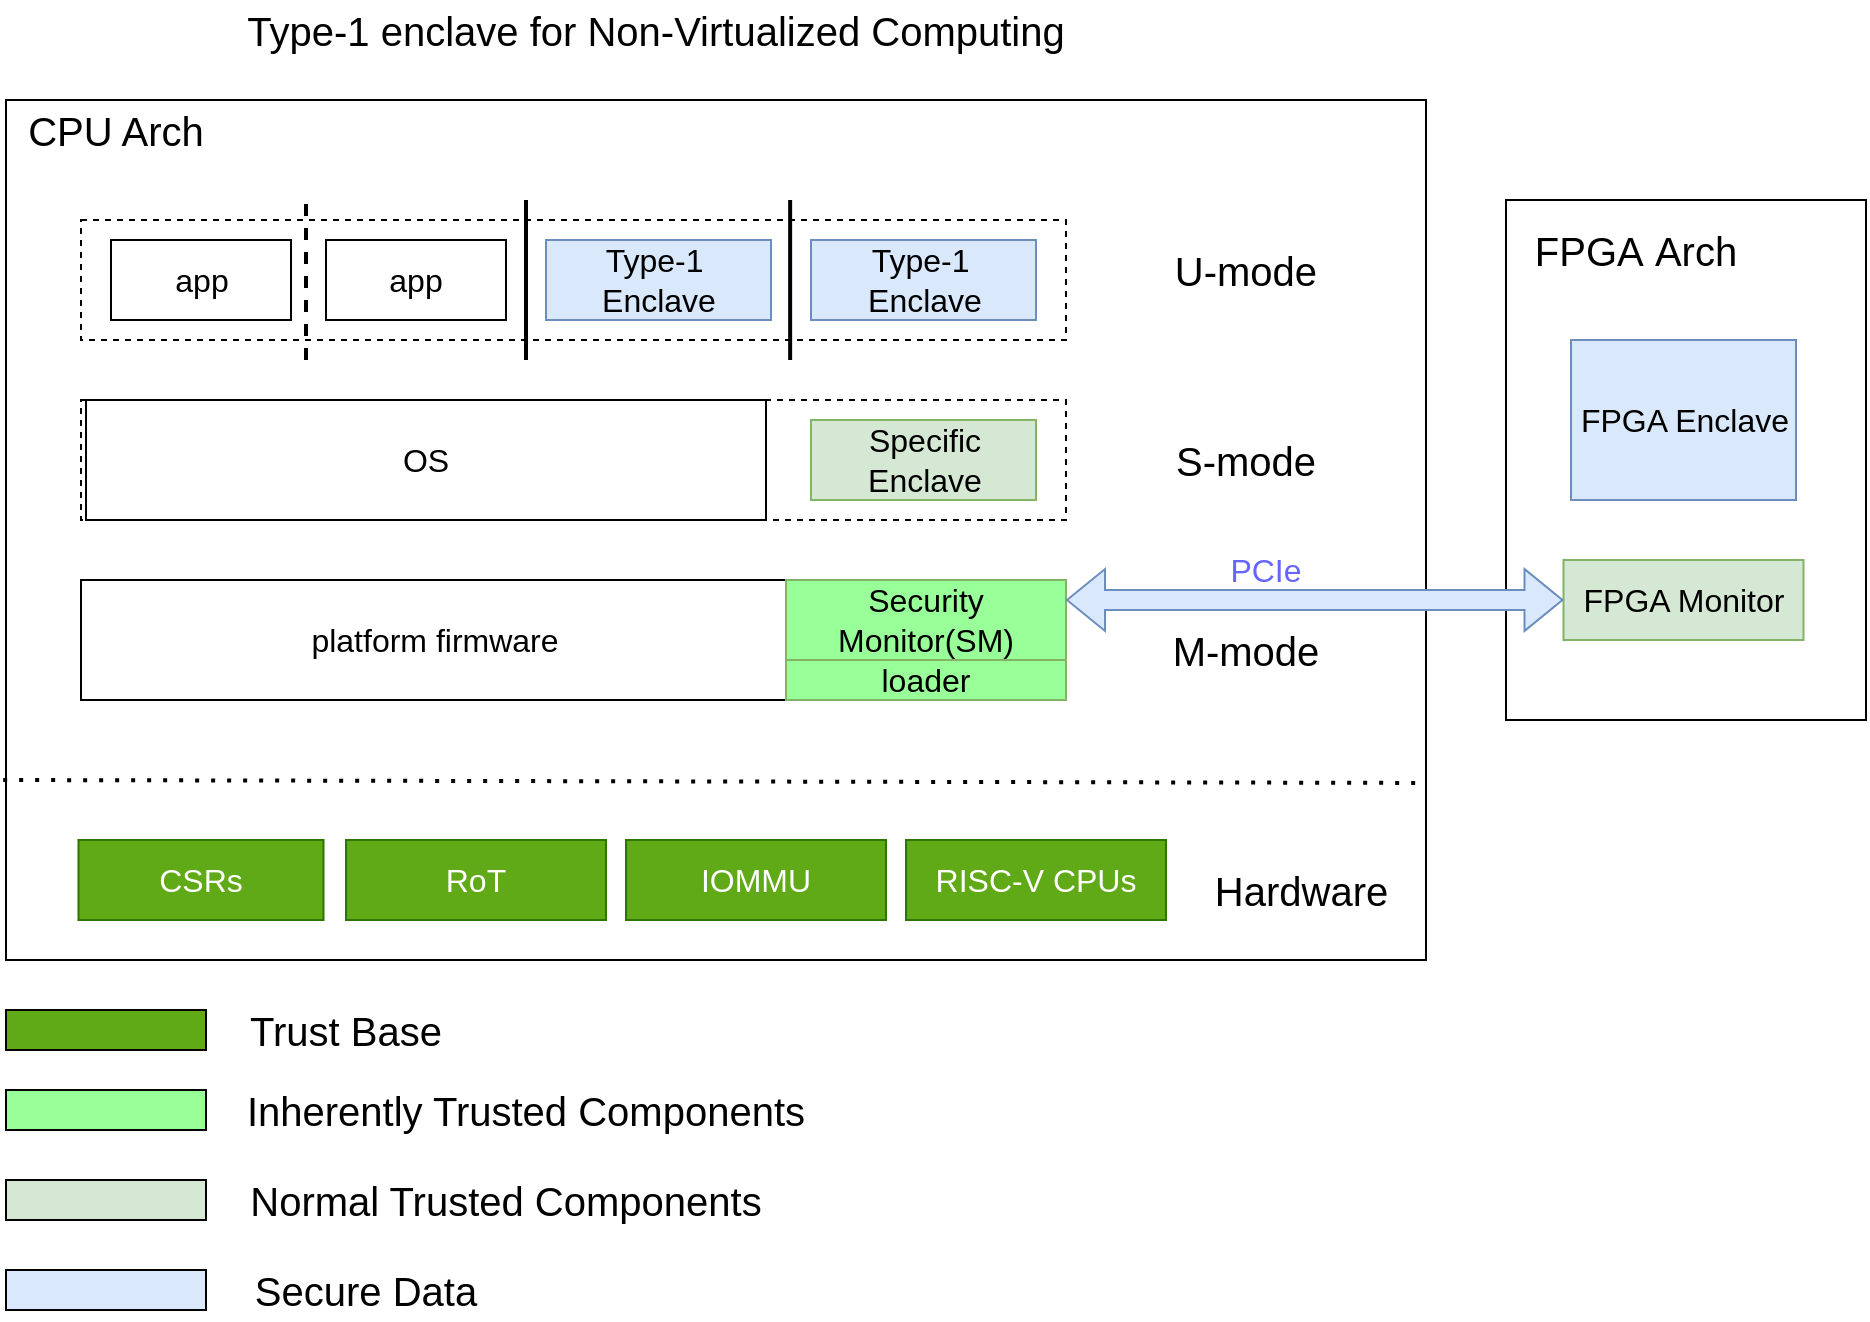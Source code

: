 <mxfile version="26.1.3" pages="8">
  <diagram id="nOsxbvpPCy6UQCYAHZ7n" name="sys_overview(app)">
    <mxGraphModel dx="1303" dy="2255" grid="1" gridSize="10" guides="1" tooltips="1" connect="1" arrows="1" fold="1" page="1" pageScale="1" pageWidth="827" pageHeight="1169" math="0" shadow="0">
      <root>
        <mxCell id="0" />
        <mxCell id="1" parent="0" />
        <mxCell id="k55XzM7_AfMvwkgNl6W--1" value="" style="rounded=0;whiteSpace=wrap;html=1;" parent="1" vertex="1">
          <mxGeometry x="20" y="20" width="710" height="430" as="geometry" />
        </mxCell>
        <mxCell id="k55XzM7_AfMvwkgNl6W--2" value="CPU Arch" style="text;html=1;align=center;verticalAlign=middle;whiteSpace=wrap;rounded=0;fontSize=20;" parent="1" vertex="1">
          <mxGeometry x="20" y="20" width="110" height="30" as="geometry" />
        </mxCell>
        <mxCell id="k55XzM7_AfMvwkgNl6W--3" value="" style="rounded=0;whiteSpace=wrap;html=1;" parent="1" vertex="1">
          <mxGeometry x="770" y="70" width="180" height="260" as="geometry" />
        </mxCell>
        <mxCell id="k55XzM7_AfMvwkgNl6W--4" value="FPGA&amp;nbsp;&lt;span style=&quot;background-color: transparent; color: light-dark(rgb(0, 0, 0), rgb(255, 255, 255));&quot;&gt;Arch&lt;/span&gt;" style="text;html=1;align=center;verticalAlign=middle;whiteSpace=wrap;rounded=0;fontSize=20;" parent="1" vertex="1">
          <mxGeometry x="780" y="80" width="110" height="30" as="geometry" />
        </mxCell>
        <mxCell id="NWheqMKRCk0c7_515TsI-4" value="" style="rounded=0;whiteSpace=wrap;html=1;dashed=1;" parent="1" vertex="1">
          <mxGeometry x="57.5" y="80" width="492.5" height="60" as="geometry" />
        </mxCell>
        <mxCell id="NWheqMKRCk0c7_515TsI-1" value="app" style="rounded=0;whiteSpace=wrap;html=1;fontSize=16;" parent="1" vertex="1">
          <mxGeometry x="72.5" y="90" width="90" height="40" as="geometry" />
        </mxCell>
        <mxCell id="NWheqMKRCk0c7_515TsI-2" value="app" style="rounded=0;whiteSpace=wrap;html=1;fontSize=16;" parent="1" vertex="1">
          <mxGeometry x="180" y="90" width="90" height="40" as="geometry" />
        </mxCell>
        <mxCell id="NWheqMKRCk0c7_515TsI-3" value="Type-1&amp;nbsp;&lt;div&gt;Enclave&lt;/div&gt;" style="rounded=0;whiteSpace=wrap;html=1;fontSize=16;labelBackgroundColor=none;fillColor=#dae8fc;strokeColor=#6c8ebf;" parent="1" vertex="1">
          <mxGeometry x="290" y="90" width="112.5" height="40" as="geometry" />
        </mxCell>
        <mxCell id="NWheqMKRCk0c7_515TsI-5" value="U-mode" style="text;html=1;align=center;verticalAlign=middle;whiteSpace=wrap;rounded=0;fontSize=20;" parent="1" vertex="1">
          <mxGeometry x="600" y="90" width="80" height="30" as="geometry" />
        </mxCell>
        <mxCell id="NWheqMKRCk0c7_515TsI-6" value="" style="rounded=0;whiteSpace=wrap;html=1;dashed=1;" parent="1" vertex="1">
          <mxGeometry x="57.5" y="170" width="492.5" height="60" as="geometry" />
        </mxCell>
        <mxCell id="NWheqMKRCk0c7_515TsI-8" value="OS" style="rounded=0;whiteSpace=wrap;html=1;fontSize=16;" parent="1" vertex="1">
          <mxGeometry x="60" y="170" width="340" height="60" as="geometry" />
        </mxCell>
        <mxCell id="NWheqMKRCk0c7_515TsI-9" value="Specific Enclave" style="rounded=0;whiteSpace=wrap;html=1;fontSize=16;fillColor=#d5e8d4;strokeColor=#82b366;" parent="1" vertex="1">
          <mxGeometry x="422.5" y="180" width="112.5" height="40" as="geometry" />
        </mxCell>
        <mxCell id="NWheqMKRCk0c7_515TsI-10" value="S-mode" style="text;html=1;align=center;verticalAlign=middle;whiteSpace=wrap;rounded=0;fontSize=20;" parent="1" vertex="1">
          <mxGeometry x="600" y="185" width="80" height="30" as="geometry" />
        </mxCell>
        <mxCell id="NWheqMKRCk0c7_515TsI-11" value="" style="rounded=0;whiteSpace=wrap;html=1;dashed=1;" parent="1" vertex="1">
          <mxGeometry x="57.5" y="260" width="492.5" height="60" as="geometry" />
        </mxCell>
        <mxCell id="NWheqMKRCk0c7_515TsI-13" value="platform firmware" style="rounded=0;whiteSpace=wrap;html=1;fontSize=16;" parent="1" vertex="1">
          <mxGeometry x="57.5" y="260" width="352.5" height="60" as="geometry" />
        </mxCell>
        <mxCell id="NWheqMKRCk0c7_515TsI-14" value="Security Monitor(SM)" style="rounded=0;whiteSpace=wrap;html=1;fontSize=16;fillColor=#99FF99;strokeColor=#82b366;" parent="1" vertex="1">
          <mxGeometry x="410" y="260" width="140" height="40" as="geometry" />
        </mxCell>
        <mxCell id="NWheqMKRCk0c7_515TsI-15" value="M-mode" style="text;html=1;align=center;verticalAlign=middle;whiteSpace=wrap;rounded=0;fontSize=20;" parent="1" vertex="1">
          <mxGeometry x="600" y="280" width="80" height="30" as="geometry" />
        </mxCell>
        <mxCell id="NWheqMKRCk0c7_515TsI-16" value="&amp;nbsp;Hardware" style="text;html=1;align=center;verticalAlign=middle;whiteSpace=wrap;rounded=0;fontSize=20;" parent="1" vertex="1">
          <mxGeometry x="620" y="400" width="90" height="30" as="geometry" />
        </mxCell>
        <mxCell id="NWheqMKRCk0c7_515TsI-17" value="loader" style="rounded=0;whiteSpace=wrap;html=1;fontSize=16;fillColor=#99FF99;strokeColor=#82b366;" parent="1" vertex="1">
          <mxGeometry x="410" y="300" width="140" height="20" as="geometry" />
        </mxCell>
        <mxCell id="NWheqMKRCk0c7_515TsI-18" value="CSRs" style="rounded=0;whiteSpace=wrap;html=1;fontSize=16;fillColor=#60a917;fontColor=#ffffff;strokeColor=#2D7600;" parent="1" vertex="1">
          <mxGeometry x="56.25" y="390" width="122.5" height="40" as="geometry" />
        </mxCell>
        <mxCell id="NWheqMKRCk0c7_515TsI-19" value="RoT" style="rounded=0;whiteSpace=wrap;html=1;fontSize=16;fillColor=#60a917;fontColor=#ffffff;strokeColor=#2D7600;" parent="1" vertex="1">
          <mxGeometry x="190" y="390" width="130" height="40" as="geometry" />
        </mxCell>
        <mxCell id="NWheqMKRCk0c7_515TsI-20" value="RISC-V CPUs" style="rounded=0;whiteSpace=wrap;html=1;fontSize=16;fillColor=#60a917;fontColor=#ffffff;strokeColor=#2D7600;" parent="1" vertex="1">
          <mxGeometry x="470" y="390" width="130" height="40" as="geometry" />
        </mxCell>
        <mxCell id="NWheqMKRCk0c7_515TsI-21" value="" style="endArrow=none;dashed=1;html=1;dashPattern=1 3;strokeWidth=2;rounded=0;entryX=1;entryY=0.862;entryDx=0;entryDy=0;entryPerimeter=0;exitX=-0.002;exitY=0.859;exitDx=0;exitDy=0;exitPerimeter=0;" parent="1" edge="1">
          <mxGeometry width="50" height="50" relative="1" as="geometry">
            <mxPoint x="18.58" y="360.0" as="sourcePoint" />
            <mxPoint x="730" y="361.47" as="targetPoint" />
          </mxGeometry>
        </mxCell>
        <mxCell id="NWheqMKRCk0c7_515TsI-23" value="FPGA Monitor" style="rounded=0;whiteSpace=wrap;html=1;fontSize=16;fillColor=#d5e8d4;strokeColor=#82b366;" parent="1" vertex="1">
          <mxGeometry x="798.75" y="250" width="120" height="40" as="geometry" />
        </mxCell>
        <mxCell id="NWheqMKRCk0c7_515TsI-26" value="FPGA Enclave" style="rounded=0;whiteSpace=wrap;html=1;fontSize=16;labelBackgroundColor=none;fillColor=#dae8fc;strokeColor=#6c8ebf;" parent="1" vertex="1">
          <mxGeometry x="802.5" y="140" width="112.5" height="80" as="geometry" />
        </mxCell>
        <mxCell id="NWheqMKRCk0c7_515TsI-27" value="" style="shape=flexArrow;endArrow=classic;startArrow=classic;html=1;rounded=0;fillColor=#dae8fc;strokeColor=#6c8ebf;endSize=6;entryX=0;entryY=0.5;entryDx=0;entryDy=0;startSize=6;targetPerimeterSpacing=0;exitX=1;exitY=0.25;exitDx=0;exitDy=0;" parent="1" target="NWheqMKRCk0c7_515TsI-23" edge="1" source="NWheqMKRCk0c7_515TsI-14">
          <mxGeometry width="100" height="100" relative="1" as="geometry">
            <mxPoint x="790" y="270" as="sourcePoint" />
            <mxPoint x="542.5" y="269.5" as="targetPoint" />
          </mxGeometry>
        </mxCell>
        <mxCell id="NWheqMKRCk0c7_515TsI-29" value="PCIe" style="text;html=1;align=center;verticalAlign=middle;whiteSpace=wrap;rounded=0;fontSize=16;fontColor=light-dark(#6666FF,#EDEDED);" parent="1" vertex="1">
          <mxGeometry x="610" y="240" width="80" height="30" as="geometry" />
        </mxCell>
        <mxCell id="jTecf7ZLcZVF97szy6Vs-1" value="" style="rounded=0;whiteSpace=wrap;html=1;fontSize=16;fillColor=#60a917;fontColor=#ffffff;strokeColor=#000000;" parent="1" vertex="1">
          <mxGeometry x="20" y="475" width="100" height="20" as="geometry" />
        </mxCell>
        <mxCell id="jTecf7ZLcZVF97szy6Vs-2" value="Trust Base" style="text;html=1;align=center;verticalAlign=middle;whiteSpace=wrap;rounded=0;fontSize=20;" parent="1" vertex="1">
          <mxGeometry x="130" y="470" width="120" height="30" as="geometry" />
        </mxCell>
        <mxCell id="jTecf7ZLcZVF97szy6Vs-3" value="" style="rounded=0;whiteSpace=wrap;html=1;fontSize=16;fillColor=#99FF99;strokeColor=#000000;" parent="1" vertex="1">
          <mxGeometry x="20" y="515" width="100" height="20" as="geometry" />
        </mxCell>
        <mxCell id="jTecf7ZLcZVF97szy6Vs-4" value="Inherently Trusted Components" style="text;html=1;align=center;verticalAlign=middle;whiteSpace=wrap;rounded=0;fontSize=20;" parent="1" vertex="1">
          <mxGeometry x="130" y="510" width="300" height="30" as="geometry" />
        </mxCell>
        <mxCell id="Kx1IGqpja6D1YfciZHRu-1" value="Type-1&amp;nbsp;&lt;div&gt;Enclave&lt;/div&gt;" style="rounded=0;whiteSpace=wrap;html=1;fontSize=16;labelBackgroundColor=none;fillColor=#dae8fc;strokeColor=#6c8ebf;" vertex="1" parent="1">
          <mxGeometry x="422.5" y="90" width="112.5" height="40" as="geometry" />
        </mxCell>
        <mxCell id="Kx1IGqpja6D1YfciZHRu-2" value="" style="endArrow=none;dashed=1;html=1;rounded=0;strokeWidth=2;" edge="1" parent="1">
          <mxGeometry width="50" height="50" relative="1" as="geometry">
            <mxPoint x="170" y="150" as="sourcePoint" />
            <mxPoint x="170" y="70" as="targetPoint" />
          </mxGeometry>
        </mxCell>
        <mxCell id="Kx1IGqpja6D1YfciZHRu-4" value="" style="endArrow=none;html=1;rounded=0;strokeWidth=2;" edge="1" parent="1">
          <mxGeometry width="50" height="50" relative="1" as="geometry">
            <mxPoint x="280" y="150" as="sourcePoint" />
            <mxPoint x="280" y="70" as="targetPoint" />
          </mxGeometry>
        </mxCell>
        <mxCell id="Kx1IGqpja6D1YfciZHRu-5" value="" style="endArrow=none;html=1;rounded=0;strokeWidth=2;" edge="1" parent="1">
          <mxGeometry width="50" height="50" relative="1" as="geometry">
            <mxPoint x="412.07" y="150" as="sourcePoint" />
            <mxPoint x="412.07" y="70" as="targetPoint" />
          </mxGeometry>
        </mxCell>
        <mxCell id="Kx1IGqpja6D1YfciZHRu-10" value="" style="rounded=0;whiteSpace=wrap;html=1;fontSize=16;fillColor=#d5e8d4;strokeColor=#000000;" vertex="1" parent="1">
          <mxGeometry x="20" y="560" width="100" height="20" as="geometry" />
        </mxCell>
        <mxCell id="Kx1IGqpja6D1YfciZHRu-11" value="Normal Trusted Components" style="text;html=1;align=center;verticalAlign=middle;whiteSpace=wrap;rounded=0;fontSize=20;" vertex="1" parent="1">
          <mxGeometry x="130" y="555" width="280" height="30" as="geometry" />
        </mxCell>
        <mxCell id="Kx1IGqpja6D1YfciZHRu-12" value="" style="rounded=0;whiteSpace=wrap;html=1;fontSize=16;fillColor=light-dark(#dae8fc, #1f2f1e);strokeColor=#000000;" vertex="1" parent="1">
          <mxGeometry x="20" y="605" width="100" height="20" as="geometry" />
        </mxCell>
        <mxCell id="Kx1IGqpja6D1YfciZHRu-13" value="Secure Data" style="text;html=1;align=center;verticalAlign=middle;whiteSpace=wrap;rounded=0;fontSize=20;" vertex="1" parent="1">
          <mxGeometry x="130" y="600" width="140" height="30" as="geometry" />
        </mxCell>
        <mxCell id="Kx1IGqpja6D1YfciZHRu-14" value="IOMMU" style="rounded=0;whiteSpace=wrap;html=1;fontSize=16;fillColor=#60a917;fontColor=#ffffff;strokeColor=#2D7600;" vertex="1" parent="1">
          <mxGeometry x="330" y="390" width="130" height="40" as="geometry" />
        </mxCell>
        <mxCell id="xSQY4cvMzJ8U7HEwjI7z-1" value="Type-1 enclave for Non-Virtualized Computing" style="text;html=1;align=center;verticalAlign=middle;whiteSpace=wrap;rounded=0;fontSize=20;" vertex="1" parent="1">
          <mxGeometry x="110" y="-30" width="470" height="30" as="geometry" />
        </mxCell>
      </root>
    </mxGraphModel>
  </diagram>
  <diagram name="sys_overview(VM)" id="P5lGeSB3XL66ZiAltV0z">
    <mxGraphModel dx="1303" dy="2255" grid="1" gridSize="10" guides="1" tooltips="1" connect="1" arrows="1" fold="1" page="1" pageScale="1" pageWidth="827" pageHeight="1169" math="0" shadow="0">
      <root>
        <mxCell id="g6r1BRGb_xg1B_Er3RdN-0" />
        <mxCell id="g6r1BRGb_xg1B_Er3RdN-1" parent="g6r1BRGb_xg1B_Er3RdN-0" />
        <mxCell id="jHH9jTIcIvD6KF4maWq4-0" value="" style="rounded=0;whiteSpace=wrap;html=1;" vertex="1" parent="g6r1BRGb_xg1B_Er3RdN-1">
          <mxGeometry x="900" y="160" width="180" height="260" as="geometry" />
        </mxCell>
        <mxCell id="jHH9jTIcIvD6KF4maWq4-1" value="FPGA&amp;nbsp;&lt;span style=&quot;background-color: transparent; color: light-dark(rgb(0, 0, 0), rgb(255, 255, 255));&quot;&gt;Arch&lt;/span&gt;" style="text;html=1;align=center;verticalAlign=middle;whiteSpace=wrap;rounded=0;fontSize=20;" vertex="1" parent="g6r1BRGb_xg1B_Er3RdN-1">
          <mxGeometry x="910" y="170" width="110" height="30" as="geometry" />
        </mxCell>
        <mxCell id="jHH9jTIcIvD6KF4maWq4-2" value="FPGA Monitor" style="rounded=0;whiteSpace=wrap;html=1;fontSize=16;fillColor=#d5e8d4;strokeColor=#82b366;" vertex="1" parent="g6r1BRGb_xg1B_Er3RdN-1">
          <mxGeometry x="928.75" y="340" width="120" height="40" as="geometry" />
        </mxCell>
        <mxCell id="jHH9jTIcIvD6KF4maWq4-3" value="FPGA Enclave" style="rounded=0;whiteSpace=wrap;html=1;fontSize=16;labelBackgroundColor=none;fillColor=#dae8fc;strokeColor=#6c8ebf;" vertex="1" parent="g6r1BRGb_xg1B_Er3RdN-1">
          <mxGeometry x="932.5" y="230" width="112.5" height="80" as="geometry" />
        </mxCell>
        <mxCell id="g6r1BRGb_xg1B_Er3RdN-2" value="" style="rounded=0;whiteSpace=wrap;html=1;" vertex="1" parent="g6r1BRGb_xg1B_Er3RdN-1">
          <mxGeometry x="20" y="20" width="840" height="490" as="geometry" />
        </mxCell>
        <mxCell id="g6r1BRGb_xg1B_Er3RdN-3" value="CPU Arch" style="text;html=1;align=center;verticalAlign=middle;whiteSpace=wrap;rounded=0;fontSize=20;" vertex="1" parent="g6r1BRGb_xg1B_Er3RdN-1">
          <mxGeometry x="20" y="20" width="110" height="30" as="geometry" />
        </mxCell>
        <mxCell id="g6r1BRGb_xg1B_Er3RdN-6" value="" style="rounded=1;whiteSpace=wrap;html=1;" vertex="1" parent="g6r1BRGb_xg1B_Er3RdN-1">
          <mxGeometry x="57.5" y="80" width="152.5" height="150" as="geometry" />
        </mxCell>
        <mxCell id="g6r1BRGb_xg1B_Er3RdN-7" value="app" style="rounded=0;whiteSpace=wrap;html=1;fontSize=16;" vertex="1" parent="g6r1BRGb_xg1B_Er3RdN-1">
          <mxGeometry x="88.75" y="90" width="90" height="40" as="geometry" />
        </mxCell>
        <mxCell id="g6r1BRGb_xg1B_Er3RdN-10" value="VU-mode" style="text;html=1;align=center;verticalAlign=middle;whiteSpace=wrap;rounded=0;fontSize=20;" vertex="1" parent="g6r1BRGb_xg1B_Er3RdN-1">
          <mxGeometry x="745" y="90" width="90" height="30" as="geometry" />
        </mxCell>
        <mxCell id="g6r1BRGb_xg1B_Er3RdN-12" value="Guest OS" style="rounded=0;whiteSpace=wrap;html=1;fontSize=16;" vertex="1" parent="g6r1BRGb_xg1B_Er3RdN-1">
          <mxGeometry x="83.75" y="160" width="100" height="60" as="geometry" />
        </mxCell>
        <mxCell id="g6r1BRGb_xg1B_Er3RdN-14" value="VS-mode" style="text;html=1;align=center;verticalAlign=middle;whiteSpace=wrap;rounded=0;fontSize=20;" vertex="1" parent="g6r1BRGb_xg1B_Er3RdN-1">
          <mxGeometry x="740" y="180" width="100" height="30" as="geometry" />
        </mxCell>
        <mxCell id="g6r1BRGb_xg1B_Er3RdN-15" value="" style="rounded=0;whiteSpace=wrap;html=1;dashed=1;" vertex="1" parent="g6r1BRGb_xg1B_Er3RdN-1">
          <mxGeometry x="57.5" y="350" width="662.5" height="60" as="geometry" />
        </mxCell>
        <mxCell id="g6r1BRGb_xg1B_Er3RdN-16" value="platform firmware" style="rounded=0;whiteSpace=wrap;html=1;fontSize=16;" vertex="1" parent="g6r1BRGb_xg1B_Er3RdN-1">
          <mxGeometry x="57.5" y="350" width="522.5" height="60" as="geometry" />
        </mxCell>
        <mxCell id="g6r1BRGb_xg1B_Er3RdN-17" value="Security Monitor(SM)" style="rounded=0;whiteSpace=wrap;html=1;fontSize=16;fillColor=#99FF99;strokeColor=#82b366;" vertex="1" parent="g6r1BRGb_xg1B_Er3RdN-1">
          <mxGeometry x="580" y="350" width="140" height="40" as="geometry" />
        </mxCell>
        <mxCell id="g6r1BRGb_xg1B_Er3RdN-18" value="M-mode" style="text;html=1;align=center;verticalAlign=middle;whiteSpace=wrap;rounded=0;fontSize=20;" vertex="1" parent="g6r1BRGb_xg1B_Er3RdN-1">
          <mxGeometry x="750" y="365" width="80" height="30" as="geometry" />
        </mxCell>
        <mxCell id="g6r1BRGb_xg1B_Er3RdN-19" value="&amp;nbsp;Hardware" style="text;html=1;align=center;verticalAlign=middle;whiteSpace=wrap;rounded=0;fontSize=20;" vertex="1" parent="g6r1BRGb_xg1B_Er3RdN-1">
          <mxGeometry x="745" y="465" width="90" height="30" as="geometry" />
        </mxCell>
        <mxCell id="g6r1BRGb_xg1B_Er3RdN-20" value="loader" style="rounded=0;whiteSpace=wrap;html=1;fontSize=16;fillColor=#99FF99;strokeColor=#82b366;" vertex="1" parent="g6r1BRGb_xg1B_Er3RdN-1">
          <mxGeometry x="580" y="390" width="140" height="20" as="geometry" />
        </mxCell>
        <mxCell id="g6r1BRGb_xg1B_Er3RdN-21" value="CSRs" style="rounded=0;whiteSpace=wrap;html=1;fontSize=16;fillColor=#60a917;fontColor=#ffffff;strokeColor=#2D7600;" vertex="1" parent="g6r1BRGb_xg1B_Er3RdN-1">
          <mxGeometry x="57.5" y="460" width="122.5" height="40" as="geometry" />
        </mxCell>
        <mxCell id="g6r1BRGb_xg1B_Er3RdN-22" value="RoT" style="rounded=0;whiteSpace=wrap;html=1;fontSize=16;fillColor=#60a917;fontColor=#ffffff;strokeColor=#2D7600;" vertex="1" parent="g6r1BRGb_xg1B_Er3RdN-1">
          <mxGeometry x="238.75" y="460" width="130" height="40" as="geometry" />
        </mxCell>
        <mxCell id="g6r1BRGb_xg1B_Er3RdN-23" value="RISC-V CPUs" style="rounded=0;whiteSpace=wrap;html=1;fontSize=16;fillColor=#60a917;fontColor=#ffffff;strokeColor=#2D7600;" vertex="1" parent="g6r1BRGb_xg1B_Er3RdN-1">
          <mxGeometry x="590" y="460" width="130" height="40" as="geometry" />
        </mxCell>
        <mxCell id="g6r1BRGb_xg1B_Er3RdN-24" value="" style="endArrow=none;dashed=1;html=1;dashPattern=1 3;strokeWidth=2;rounded=0;entryX=1;entryY=0.862;entryDx=0;entryDy=0;entryPerimeter=0;exitX=-0.002;exitY=0.859;exitDx=0;exitDy=0;exitPerimeter=0;" edge="1" parent="g6r1BRGb_xg1B_Er3RdN-1" source="g6r1BRGb_xg1B_Er3RdN-2" target="g6r1BRGb_xg1B_Er3RdN-2">
          <mxGeometry width="50" height="50" relative="1" as="geometry">
            <mxPoint x="20" y="330" as="sourcePoint" />
            <mxPoint x="70" y="280" as="targetPoint" />
          </mxGeometry>
        </mxCell>
        <mxCell id="g6r1BRGb_xg1B_Er3RdN-27" value="" style="shape=flexArrow;endArrow=classic;startArrow=classic;html=1;rounded=0;fillColor=#dae8fc;strokeColor=#6c8ebf;endSize=6;startSize=6;targetPerimeterSpacing=0;exitX=1;exitY=0.25;exitDx=0;exitDy=0;entryX=0;entryY=0.5;entryDx=0;entryDy=0;" edge="1" parent="g6r1BRGb_xg1B_Er3RdN-1" source="g6r1BRGb_xg1B_Er3RdN-17" target="jHH9jTIcIvD6KF4maWq4-2">
          <mxGeometry width="100" height="100" relative="1" as="geometry">
            <mxPoint x="790" y="270" as="sourcePoint" />
            <mxPoint x="910" y="360" as="targetPoint" />
          </mxGeometry>
        </mxCell>
        <mxCell id="g6r1BRGb_xg1B_Er3RdN-28" value="PCIe" style="text;html=1;align=center;verticalAlign=middle;whiteSpace=wrap;rounded=0;fontSize=16;fontColor=light-dark(#6666FF,#EDEDED);" vertex="1" parent="g6r1BRGb_xg1B_Er3RdN-1">
          <mxGeometry x="790" y="330" width="80" height="30" as="geometry" />
        </mxCell>
        <mxCell id="g6r1BRGb_xg1B_Er3RdN-29" value="" style="rounded=0;whiteSpace=wrap;html=1;fontSize=16;fillColor=#60a917;fontColor=#ffffff;strokeColor=#000000;" vertex="1" parent="g6r1BRGb_xg1B_Er3RdN-1">
          <mxGeometry x="20" y="525" width="100" height="20" as="geometry" />
        </mxCell>
        <mxCell id="g6r1BRGb_xg1B_Er3RdN-30" value="Trust Base" style="text;html=1;align=center;verticalAlign=middle;whiteSpace=wrap;rounded=0;fontSize=20;" vertex="1" parent="g6r1BRGb_xg1B_Er3RdN-1">
          <mxGeometry x="130" y="520" width="120" height="30" as="geometry" />
        </mxCell>
        <mxCell id="g6r1BRGb_xg1B_Er3RdN-31" value="" style="rounded=0;whiteSpace=wrap;html=1;fontSize=16;fillColor=#99FF99;strokeColor=#000000;" vertex="1" parent="g6r1BRGb_xg1B_Er3RdN-1">
          <mxGeometry x="20" y="565" width="100" height="20" as="geometry" />
        </mxCell>
        <mxCell id="g6r1BRGb_xg1B_Er3RdN-32" value="Inherently Trusted Components" style="text;html=1;align=center;verticalAlign=middle;whiteSpace=wrap;rounded=0;fontSize=20;" vertex="1" parent="g6r1BRGb_xg1B_Er3RdN-1">
          <mxGeometry x="130" y="560" width="300" height="30" as="geometry" />
        </mxCell>
        <mxCell id="g6r1BRGb_xg1B_Er3RdN-37" value="" style="rounded=1;whiteSpace=wrap;html=1;fillColor=#dae8fc;strokeColor=#6c8ebf;" vertex="1" parent="g6r1BRGb_xg1B_Er3RdN-1">
          <mxGeometry x="580" y="80" width="140" height="150" as="geometry" />
        </mxCell>
        <mxCell id="g6r1BRGb_xg1B_Er3RdN-38" value="app" style="rounded=0;whiteSpace=wrap;html=1;fontSize=16;" vertex="1" parent="g6r1BRGb_xg1B_Er3RdN-1">
          <mxGeometry x="605" y="90" width="90" height="40" as="geometry" />
        </mxCell>
        <mxCell id="g6r1BRGb_xg1B_Er3RdN-39" value="&amp;nbsp;Guest OS" style="rounded=0;whiteSpace=wrap;html=1;fontSize=16;" vertex="1" parent="g6r1BRGb_xg1B_Er3RdN-1">
          <mxGeometry x="588.75" y="160" width="122.5" height="60" as="geometry" />
        </mxCell>
        <mxCell id="g6r1BRGb_xg1B_Er3RdN-40" value="&lt;font style=&quot;font-size: 16px;&quot;&gt;Type-2&amp;nbsp;&lt;/font&gt;&lt;span style=&quot;font-size: 16px; background-color: transparent; color: light-dark(rgb(0, 0, 0), rgb(255, 255, 255));&quot;&gt;Enclave&lt;/span&gt;" style="text;html=1;align=center;verticalAlign=middle;whiteSpace=wrap;rounded=0;" vertex="1" parent="g6r1BRGb_xg1B_Er3RdN-1">
          <mxGeometry x="585" y="130" width="135" height="30" as="geometry" />
        </mxCell>
        <mxCell id="g6r1BRGb_xg1B_Er3RdN-41" value="" style="rounded=0;whiteSpace=wrap;html=1;fontSize=16;fillColor=#d5e8d4;strokeColor=#000000;" vertex="1" parent="g6r1BRGb_xg1B_Er3RdN-1">
          <mxGeometry x="20" y="610" width="100" height="20" as="geometry" />
        </mxCell>
        <mxCell id="g6r1BRGb_xg1B_Er3RdN-42" value="Normal Trusted Components" style="text;html=1;align=center;verticalAlign=middle;whiteSpace=wrap;rounded=0;fontSize=20;" vertex="1" parent="g6r1BRGb_xg1B_Er3RdN-1">
          <mxGeometry x="130" y="605" width="280" height="30" as="geometry" />
        </mxCell>
        <mxCell id="g6r1BRGb_xg1B_Er3RdN-43" value="" style="rounded=0;whiteSpace=wrap;html=1;fontSize=16;fillColor=light-dark(#dae8fc, #1f2f1e);strokeColor=#000000;" vertex="1" parent="g6r1BRGb_xg1B_Er3RdN-1">
          <mxGeometry x="20" y="655" width="100" height="20" as="geometry" />
        </mxCell>
        <mxCell id="g6r1BRGb_xg1B_Er3RdN-44" value="Secure Data" style="text;html=1;align=center;verticalAlign=middle;whiteSpace=wrap;rounded=0;fontSize=20;" vertex="1" parent="g6r1BRGb_xg1B_Er3RdN-1">
          <mxGeometry x="130" y="650" width="140" height="30" as="geometry" />
        </mxCell>
        <mxCell id="g6r1BRGb_xg1B_Er3RdN-45" value="IOMMU" style="rounded=0;whiteSpace=wrap;html=1;fontSize=16;fillColor=#60a917;fontColor=#ffffff;strokeColor=#2D7600;" vertex="1" parent="g6r1BRGb_xg1B_Er3RdN-1">
          <mxGeometry x="420" y="460" width="130" height="40" as="geometry" />
        </mxCell>
        <mxCell id="g6r1BRGb_xg1B_Er3RdN-46" value="HS-mode" style="text;html=1;align=center;verticalAlign=middle;whiteSpace=wrap;rounded=0;fontSize=20;" vertex="1" parent="g6r1BRGb_xg1B_Er3RdN-1">
          <mxGeometry x="740" y="280" width="100" height="30" as="geometry" />
        </mxCell>
        <mxCell id="g6r1BRGb_xg1B_Er3RdN-47" value="TEE Security Monitor(TSM)" style="rounded=0;whiteSpace=wrap;html=1;fontSize=16;fillColor=#99FF99;strokeColor=#82b366;" vertex="1" parent="g6r1BRGb_xg1B_Er3RdN-1">
          <mxGeometry x="410" y="265" width="310" height="60" as="geometry" />
        </mxCell>
        <mxCell id="g6r1BRGb_xg1B_Er3RdN-48" value="VMM" style="rounded=0;whiteSpace=wrap;html=1;fontSize=16;" vertex="1" parent="g6r1BRGb_xg1B_Er3RdN-1">
          <mxGeometry x="57.5" y="265" width="322.5" height="60" as="geometry" />
        </mxCell>
        <mxCell id="WRsfubiXaja3uPayFURQ-0" value="&lt;span style=&quot;font-size: 16px;&quot;&gt;VM&lt;/span&gt;" style="text;html=1;align=center;verticalAlign=middle;whiteSpace=wrap;rounded=0;" vertex="1" parent="g6r1BRGb_xg1B_Er3RdN-1">
          <mxGeometry x="66.25" y="130" width="135" height="30" as="geometry" />
        </mxCell>
        <mxCell id="WRsfubiXaja3uPayFURQ-5" value="" style="rounded=1;whiteSpace=wrap;html=1;" vertex="1" parent="g6r1BRGb_xg1B_Er3RdN-1">
          <mxGeometry x="227.5" y="80" width="152.5" height="150" as="geometry" />
        </mxCell>
        <mxCell id="WRsfubiXaja3uPayFURQ-6" value="app" style="rounded=0;whiteSpace=wrap;html=1;fontSize=16;" vertex="1" parent="g6r1BRGb_xg1B_Er3RdN-1">
          <mxGeometry x="258.75" y="90" width="90" height="40" as="geometry" />
        </mxCell>
        <mxCell id="WRsfubiXaja3uPayFURQ-7" value="Guest OS" style="rounded=0;whiteSpace=wrap;html=1;fontSize=16;" vertex="1" parent="g6r1BRGb_xg1B_Er3RdN-1">
          <mxGeometry x="253.75" y="160" width="100" height="60" as="geometry" />
        </mxCell>
        <mxCell id="WRsfubiXaja3uPayFURQ-8" value="&lt;span style=&quot;font-size: 16px;&quot;&gt;VM&lt;/span&gt;" style="text;html=1;align=center;verticalAlign=middle;whiteSpace=wrap;rounded=0;" vertex="1" parent="g6r1BRGb_xg1B_Er3RdN-1">
          <mxGeometry x="236.25" y="130" width="135" height="30" as="geometry" />
        </mxCell>
        <mxCell id="7XS1Zgl544vg9Ns2Ph24-0" value="Type-2 enclave for Virtualized Computing" style="text;html=1;align=center;verticalAlign=middle;whiteSpace=wrap;rounded=0;fontSize=20;" vertex="1" parent="g6r1BRGb_xg1B_Er3RdN-1">
          <mxGeometry x="110" y="-30" width="470" height="30" as="geometry" />
        </mxCell>
        <mxCell id="6BTGofick7Td67AfsKQD-0" value="" style="rounded=1;whiteSpace=wrap;html=1;fillColor=#dae8fc;strokeColor=#6c8ebf;" vertex="1" parent="g6r1BRGb_xg1B_Er3RdN-1">
          <mxGeometry x="410" y="80" width="140" height="150" as="geometry" />
        </mxCell>
        <mxCell id="6BTGofick7Td67AfsKQD-1" value="app" style="rounded=0;whiteSpace=wrap;html=1;fontSize=16;" vertex="1" parent="g6r1BRGb_xg1B_Er3RdN-1">
          <mxGeometry x="435" y="90" width="90" height="40" as="geometry" />
        </mxCell>
        <mxCell id="6BTGofick7Td67AfsKQD-2" value="&amp;nbsp;Guest OS" style="rounded=0;whiteSpace=wrap;html=1;fontSize=16;" vertex="1" parent="g6r1BRGb_xg1B_Er3RdN-1">
          <mxGeometry x="418.75" y="160" width="122.5" height="60" as="geometry" />
        </mxCell>
        <mxCell id="6BTGofick7Td67AfsKQD-3" value="&lt;font style=&quot;font-size: 16px;&quot;&gt;Type-2&amp;nbsp;&lt;/font&gt;&lt;span style=&quot;font-size: 16px; background-color: transparent; color: light-dark(rgb(0, 0, 0), rgb(255, 255, 255));&quot;&gt;Enclave&lt;/span&gt;" style="text;html=1;align=center;verticalAlign=middle;whiteSpace=wrap;rounded=0;" vertex="1" parent="g6r1BRGb_xg1B_Er3RdN-1">
          <mxGeometry x="415" y="130" width="135" height="30" as="geometry" />
        </mxCell>
        <mxCell id="goxNkS_XICaMc-37AboO-0" value="" style="endArrow=none;html=1;rounded=0;strokeWidth=2;" edge="1" parent="g6r1BRGb_xg1B_Er3RdN-1">
          <mxGeometry width="50" height="50" relative="1" as="geometry">
            <mxPoint x="218.46" y="250" as="sourcePoint" />
            <mxPoint x="218.04" y="60" as="targetPoint" />
          </mxGeometry>
        </mxCell>
        <mxCell id="goxNkS_XICaMc-37AboO-2" value="" style="endArrow=none;html=1;rounded=0;strokeWidth=2;" edge="1" parent="g6r1BRGb_xg1B_Er3RdN-1">
          <mxGeometry width="50" height="50" relative="1" as="geometry">
            <mxPoint x="564.71" y="250" as="sourcePoint" />
            <mxPoint x="564.29" y="60" as="targetPoint" />
          </mxGeometry>
        </mxCell>
      </root>
    </mxGraphModel>
  </diagram>
  <diagram id="G2TH_kOnZWlZddMKmQzn" name="RT">
    <mxGraphModel dx="912" dy="760" grid="1" gridSize="10" guides="1" tooltips="1" connect="1" arrows="1" fold="1" page="1" pageScale="1" pageWidth="827" pageHeight="1169" math="0" shadow="0">
      <root>
        <mxCell id="0" />
        <mxCell id="1" parent="0" />
        <mxCell id="CxCAHTCYQ38X0L5cLBmD-1" value="" style="rounded=0;whiteSpace=wrap;html=1;" parent="1" vertex="1">
          <mxGeometry x="170" y="170" width="310" height="190" as="geometry" />
        </mxCell>
        <mxCell id="oGXXnCkoGnstZmPuE21W-1" value="Saber&lt;div&gt;（Security Monitor）&lt;/div&gt;" style="text;html=1;align=center;verticalAlign=middle;whiteSpace=wrap;rounded=0;fontSize=20;" parent="1" vertex="1">
          <mxGeometry x="200" y="230" width="240" height="50" as="geometry" />
        </mxCell>
        <mxCell id="oGXXnCkoGnstZmPuE21W-2" value="" style="rounded=0;whiteSpace=wrap;html=1;" parent="1" vertex="1">
          <mxGeometry x="170" y="80" width="310" height="60" as="geometry" />
        </mxCell>
        <mxCell id="oGXXnCkoGnstZmPuE21W-3" value="Gawain(Runtime for building enclave Cluster)" style="text;html=1;align=center;verticalAlign=middle;whiteSpace=wrap;rounded=0;fontSize=20;" parent="1" vertex="1">
          <mxGeometry x="185" y="95" width="280" height="30" as="geometry" />
        </mxCell>
        <mxCell id="tloVNid40GHRwvEv6KKv-1" value="" style="rounded=0;whiteSpace=wrap;html=1;" parent="1" vertex="1">
          <mxGeometry x="517" y="170" width="310" height="60" as="geometry" />
        </mxCell>
        <mxCell id="tloVNid40GHRwvEv6KKv-2" value="Lancelot(Secure I/O Runtime for FPGA Acceleration)" style="text;html=1;align=center;verticalAlign=middle;whiteSpace=wrap;rounded=0;fontSize=20;" parent="1" vertex="1">
          <mxGeometry x="532" y="185" width="280" height="30" as="geometry" />
        </mxCell>
        <mxCell id="tloVNid40GHRwvEv6KKv-3" value="" style="rounded=0;whiteSpace=wrap;html=1;" parent="1" vertex="1">
          <mxGeometry x="517" y="300" width="310" height="60" as="geometry" />
        </mxCell>
        <mxCell id="tloVNid40GHRwvEv6KKv-4" value="Tristan(Runtime for HPC in a Cluster)" style="text;html=1;align=center;verticalAlign=middle;whiteSpace=wrap;rounded=0;fontSize=20;" parent="1" vertex="1">
          <mxGeometry x="532" y="315" width="280" height="30" as="geometry" />
        </mxCell>
        <mxCell id="7l221MVA2we-hRvIot7m-1" value="" style="rounded=0;whiteSpace=wrap;html=1;" parent="1" vertex="1">
          <mxGeometry x="860" y="170" width="315" height="190" as="geometry" />
        </mxCell>
        <mxCell id="7l221MVA2we-hRvIot7m-2" value="Gray&lt;br&gt;&lt;div&gt;（Security Monitor in FPGA）&lt;/div&gt;" style="text;html=1;align=center;verticalAlign=middle;whiteSpace=wrap;rounded=0;fontSize=20;" parent="1" vertex="1">
          <mxGeometry x="870" y="230" width="300" height="50" as="geometry" />
        </mxCell>
        <mxCell id="S5KqjnKP0uxCMdGTo4aY-1" value="" style="rounded=0;whiteSpace=wrap;html=1;" parent="1" vertex="1">
          <mxGeometry x="170" y="370" width="310" height="60" as="geometry" />
        </mxCell>
        <mxCell id="S5KqjnKP0uxCMdGTo4aY-2" value="Bedivere(Basic Runtime)" style="text;html=1;align=center;verticalAlign=middle;whiteSpace=wrap;rounded=0;fontSize=20;" parent="1" vertex="1">
          <mxGeometry x="180" y="385" width="280" height="30" as="geometry" />
        </mxCell>
      </root>
    </mxGraphModel>
  </diagram>
  <diagram id="vu1q9OP1sMx_QEkUWiDq" name="SM">
    <mxGraphModel dx="912" dy="760" grid="1" gridSize="10" guides="1" tooltips="1" connect="1" arrows="1" fold="1" page="1" pageScale="1" pageWidth="827" pageHeight="1169" math="0" shadow="0">
      <root>
        <mxCell id="0" />
        <mxCell id="1" parent="0" />
      </root>
    </mxGraphModel>
  </diagram>
  <diagram id="BCmon-bG9vmB4oVdUGJF" name="Secure_boot">
    <mxGraphModel dx="954" dy="539" grid="1" gridSize="10" guides="1" tooltips="1" connect="1" arrows="1" fold="1" page="1" pageScale="1" pageWidth="827" pageHeight="1169" math="0" shadow="0">
      <root>
        <mxCell id="0" />
        <mxCell id="1" parent="0" />
        <mxCell id="3wAHUatnY1k3J9a_G3M--1" value="Totally Secure Storage" style="shape=cylinder3;whiteSpace=wrap;html=1;boundedLbl=1;backgroundOutline=1;size=15;fillColor=#f5f5f5;strokeColor=#666666;fontColor=#333333;shadow=1;" parent="1" vertex="1">
          <mxGeometry x="390" y="810" width="100" height="110" as="geometry" />
        </mxCell>
        <mxCell id="3wAHUatnY1k3J9a_G3M--35" style="edgeStyle=orthogonalEdgeStyle;rounded=0;orthogonalLoop=1;jettySize=auto;html=1;exitX=0;exitY=0;exitDx=0;exitDy=47.5;exitPerimeter=0;entryX=0.5;entryY=0;entryDx=0;entryDy=0;" parent="1" source="3wAHUatnY1k3J9a_G3M--2" target="3wAHUatnY1k3J9a_G3M--5" edge="1">
          <mxGeometry relative="1" as="geometry" />
        </mxCell>
        <mxCell id="3wAHUatnY1k3J9a_G3M--48" style="edgeStyle=orthogonalEdgeStyle;rounded=0;orthogonalLoop=1;jettySize=auto;html=1;exitX=1;exitY=0.5;exitDx=0;exitDy=0;exitPerimeter=0;entryX=0;entryY=0.5;entryDx=0;entryDy=0;" parent="1" source="3wAHUatnY1k3J9a_G3M--2" target="3wAHUatnY1k3J9a_G3M--7" edge="1">
          <mxGeometry relative="1" as="geometry" />
        </mxCell>
        <mxCell id="3wAHUatnY1k3J9a_G3M--50" style="edgeStyle=orthogonalEdgeStyle;rounded=0;orthogonalLoop=1;jettySize=auto;html=1;exitX=1;exitY=0;exitDx=0;exitDy=47.5;exitPerimeter=0;entryX=0;entryY=0.5;entryDx=0;entryDy=0;" parent="1" source="3wAHUatnY1k3J9a_G3M--2" target="3wAHUatnY1k3J9a_G3M--6" edge="1">
          <mxGeometry relative="1" as="geometry" />
        </mxCell>
        <mxCell id="3wAHUatnY1k3J9a_G3M--2" value="Storage which is&lt;br&gt;not able to be&lt;br&gt;modified by SW&lt;div&gt;(ROM)&lt;/div&gt;" style="shape=cylinder3;whiteSpace=wrap;html=1;boundedLbl=1;backgroundOutline=1;size=15;fillColor=#f5f5f5;strokeColor=#666666;fontColor=#333333;shadow=1;" parent="1" vertex="1">
          <mxGeometry x="390" y="630" width="100" height="160" as="geometry" />
        </mxCell>
        <mxCell id="3wAHUatnY1k3J9a_G3M--3" value="An initial module" style="rhombus;whiteSpace=wrap;html=1;fillColor=#dae8fc;strokeColor=#6c8ebf;sketch=1;curveFitting=1;jiggle=2;" parent="1" vertex="1">
          <mxGeometry x="175" y="920" width="150" height="80" as="geometry" />
        </mxCell>
        <mxCell id="3wAHUatnY1k3J9a_G3M--41" style="edgeStyle=orthogonalEdgeStyle;rounded=0;orthogonalLoop=1;jettySize=auto;html=1;exitX=0;exitY=0.5;exitDx=0;exitDy=0;entryX=1;entryY=0.5;entryDx=0;entryDy=0;" parent="1" source="3wAHUatnY1k3J9a_G3M--4" target="3wAHUatnY1k3J9a_G3M--38" edge="1">
          <mxGeometry relative="1" as="geometry" />
        </mxCell>
        <mxCell id="3wAHUatnY1k3J9a_G3M--4" value="Hash of loader" style="rounded=0;whiteSpace=wrap;html=1;fillColor=#d5e8d4;strokeColor=#82b366;shadow=1;" parent="1" vertex="1">
          <mxGeometry x="365" y="1020" width="150" height="60" as="geometry" />
        </mxCell>
        <mxCell id="3wAHUatnY1k3J9a_G3M--40" style="edgeStyle=orthogonalEdgeStyle;rounded=0;orthogonalLoop=1;jettySize=auto;html=1;exitX=1;exitY=0.5;exitDx=0;exitDy=0;entryX=0;entryY=0.5;entryDx=0;entryDy=0;" parent="1" source="3wAHUatnY1k3J9a_G3M--5" target="3wAHUatnY1k3J9a_G3M--38" edge="1">
          <mxGeometry relative="1" as="geometry" />
        </mxCell>
        <mxCell id="3wAHUatnY1k3J9a_G3M--46" style="edgeStyle=orthogonalEdgeStyle;rounded=0;orthogonalLoop=1;jettySize=auto;html=1;exitX=0.75;exitY=0;exitDx=0;exitDy=0;" parent="1" source="3wAHUatnY1k3J9a_G3M--5" edge="1">
          <mxGeometry relative="1" as="geometry">
            <mxPoint x="390" y="690" as="targetPoint" />
            <Array as="points">
              <mxPoint x="105" y="690" />
              <mxPoint x="390" y="690" />
            </Array>
          </mxGeometry>
        </mxCell>
        <mxCell id="3wAHUatnY1k3J9a_G3M--58" style="edgeStyle=orthogonalEdgeStyle;rounded=0;orthogonalLoop=1;jettySize=auto;html=1;exitX=0.25;exitY=1;exitDx=0;exitDy=0;entryX=0.25;entryY=1;entryDx=0;entryDy=0;" parent="1" source="3wAHUatnY1k3J9a_G3M--5" target="3wAHUatnY1k3J9a_G3M--7" edge="1">
          <mxGeometry relative="1" as="geometry">
            <Array as="points">
              <mxPoint x="55" y="1140" />
              <mxPoint x="635" y="1140" />
            </Array>
          </mxGeometry>
        </mxCell>
        <mxCell id="3wAHUatnY1k3J9a_G3M--5" value="loader" style="rounded=0;whiteSpace=wrap;html=1;fillColor=#d5e8d4;strokeColor=#82b366;shadow=1;" parent="1" vertex="1">
          <mxGeometry x="30" y="1020" width="100" height="60" as="geometry" />
        </mxCell>
        <mxCell id="3wAHUatnY1k3J9a_G3M--69" style="edgeStyle=orthogonalEdgeStyle;rounded=0;orthogonalLoop=1;jettySize=auto;html=1;exitX=0.5;exitY=0;exitDx=0;exitDy=0;entryX=0.25;entryY=0;entryDx=0;entryDy=0;" parent="1" source="3wAHUatnY1k3J9a_G3M--6" target="3wAHUatnY1k3J9a_G3M--5" edge="1">
          <mxGeometry relative="1" as="geometry" />
        </mxCell>
        <mxCell id="3wAHUatnY1k3J9a_G3M--6" value="SM hash" style="rounded=0;whiteSpace=wrap;html=1;fillColor=#d5e8d4;strokeColor=#82b366;shadow=1;" parent="1" vertex="1">
          <mxGeometry x="600" y="630" width="140" height="40" as="geometry" />
        </mxCell>
        <mxCell id="3wAHUatnY1k3J9a_G3M--52" style="edgeStyle=orthogonalEdgeStyle;rounded=0;orthogonalLoop=1;jettySize=auto;html=1;exitX=1;exitY=0.5;exitDx=0;exitDy=0;" parent="1" source="3wAHUatnY1k3J9a_G3M--7" edge="1">
          <mxGeometry relative="1" as="geometry">
            <mxPoint x="40" y="1020" as="targetPoint" />
            <Array as="points">
              <mxPoint x="760" y="710" />
              <mxPoint x="760" y="600" />
              <mxPoint x="40" y="600" />
              <mxPoint x="40" y="1020" />
            </Array>
          </mxGeometry>
        </mxCell>
        <mxCell id="3wAHUatnY1k3J9a_G3M--63" style="edgeStyle=orthogonalEdgeStyle;rounded=0;orthogonalLoop=1;jettySize=auto;html=1;exitX=0.75;exitY=1;exitDx=0;exitDy=0;entryX=0.5;entryY=0;entryDx=0;entryDy=0;" parent="1" source="3wAHUatnY1k3J9a_G3M--7" target="3wAHUatnY1k3J9a_G3M--11" edge="1">
          <mxGeometry relative="1" as="geometry" />
        </mxCell>
        <mxCell id="3wAHUatnY1k3J9a_G3M--7" value="SM" style="rounded=0;whiteSpace=wrap;html=1;fillColor=#d5e8d4;strokeColor=#82b366;glass=0;shadow=1;" parent="1" vertex="1">
          <mxGeometry x="600" y="680" width="140" height="60" as="geometry" />
        </mxCell>
        <mxCell id="3wAHUatnY1k3J9a_G3M--10" value="memory&lt;div&gt;(DRAM)&lt;/div&gt;" style="shape=cylinder3;whiteSpace=wrap;html=1;boundedLbl=1;backgroundOutline=1;size=15;fillColor=#f5f5f5;strokeColor=#666666;fontColor=#333333;shadow=1;" parent="1" vertex="1">
          <mxGeometry x="515" y="770" width="110" height="220" as="geometry" />
        </mxCell>
        <mxCell id="3wAHUatnY1k3J9a_G3M--11" value="OS boot loader" style="rounded=0;whiteSpace=wrap;html=1;fillColor=#d5e8d4;strokeColor=#82b366;glass=0;sketch=1;curveFitting=1;jiggle=2;" parent="1" vertex="1">
          <mxGeometry x="670" y="965" width="70" height="170" as="geometry" />
        </mxCell>
        <mxCell id="3wAHUatnY1k3J9a_G3M--13" value="" style="endArrow=classic;html=1;rounded=0;exitX=0.5;exitY=1;exitDx=0;exitDy=0;exitPerimeter=0;" parent="1" source="3wAHUatnY1k3J9a_G3M--1" target="3wAHUatnY1k3J9a_G3M--4" edge="1">
          <mxGeometry x="-0.227" y="9" width="50" height="50" relative="1" as="geometry">
            <mxPoint x="670" y="980" as="sourcePoint" />
            <mxPoint x="720" y="930" as="targetPoint" />
            <mxPoint as="offset" />
          </mxGeometry>
        </mxCell>
        <mxCell id="3wAHUatnY1k3J9a_G3M--27" value="Secure Boot Flow Diagram" style="text;html=1;strokeColor=none;fillColor=none;align=center;verticalAlign=middle;whiteSpace=wrap;rounded=0;fontSize=16;fontStyle=1" parent="1" vertex="1">
          <mxGeometry x="320" y="550" width="220" height="30" as="geometry" />
        </mxCell>
        <mxCell id="3wAHUatnY1k3J9a_G3M--30" value="&lt;font&gt;1&lt;/font&gt;" style="text;html=1;align=center;verticalAlign=middle;whiteSpace=wrap;rounded=0;" parent="1" vertex="1">
          <mxGeometry x="230" y="870" width="60" height="30" as="geometry" />
        </mxCell>
        <mxCell id="3wAHUatnY1k3J9a_G3M--32" value="&lt;font&gt;2&lt;/font&gt;" style="text;html=1;align=center;verticalAlign=middle;whiteSpace=wrap;rounded=0;" parent="1" vertex="1">
          <mxGeometry x="230" y="720" width="60" height="30" as="geometry" />
        </mxCell>
        <mxCell id="3wAHUatnY1k3J9a_G3M--33" style="edgeStyle=orthogonalEdgeStyle;rounded=0;orthogonalLoop=1;jettySize=auto;html=1;exitX=0.5;exitY=0;exitDx=0;exitDy=0;entryX=0;entryY=0.5;entryDx=0;entryDy=0;entryPerimeter=0;" parent="1" source="3wAHUatnY1k3J9a_G3M--3" target="3wAHUatnY1k3J9a_G3M--1" edge="1">
          <mxGeometry relative="1" as="geometry" />
        </mxCell>
        <mxCell id="3wAHUatnY1k3J9a_G3M--34" style="edgeStyle=orthogonalEdgeStyle;rounded=0;orthogonalLoop=1;jettySize=auto;html=1;exitX=0.5;exitY=0;exitDx=0;exitDy=0;entryX=0;entryY=0.5;entryDx=0;entryDy=0;entryPerimeter=0;" parent="1" source="3wAHUatnY1k3J9a_G3M--3" target="3wAHUatnY1k3J9a_G3M--2" edge="1">
          <mxGeometry relative="1" as="geometry" />
        </mxCell>
        <mxCell id="3wAHUatnY1k3J9a_G3M--42" style="edgeStyle=orthogonalEdgeStyle;rounded=0;orthogonalLoop=1;jettySize=auto;html=1;exitX=0.5;exitY=1;exitDx=0;exitDy=0;entryX=0.5;entryY=1;entryDx=0;entryDy=0;" parent="1" source="3wAHUatnY1k3J9a_G3M--38" target="3wAHUatnY1k3J9a_G3M--5" edge="1">
          <mxGeometry relative="1" as="geometry">
            <mxPoint x="250" y="1160" as="targetPoint" />
          </mxGeometry>
        </mxCell>
        <mxCell id="3wAHUatnY1k3J9a_G3M--38" value="A check module" style="rhombus;whiteSpace=wrap;html=1;fillColor=#dae8fc;strokeColor=#6c8ebf;sketch=1;curveFitting=1;jiggle=2;" parent="1" vertex="1">
          <mxGeometry x="175" y="1010" width="150" height="80" as="geometry" />
        </mxCell>
        <mxCell id="3wAHUatnY1k3J9a_G3M--39" value="&lt;font&gt;3&lt;/font&gt;" style="text;html=1;align=center;verticalAlign=middle;whiteSpace=wrap;rounded=0;" parent="1" vertex="1">
          <mxGeometry x="100" y="650" width="60" height="30" as="geometry" />
        </mxCell>
        <mxCell id="3wAHUatnY1k3J9a_G3M--43" value="&lt;font&gt;5&lt;/font&gt;" style="text;html=1;align=center;verticalAlign=middle;whiteSpace=wrap;rounded=0;" parent="1" vertex="1">
          <mxGeometry x="115" y="1020" width="60" height="30" as="geometry" />
        </mxCell>
        <mxCell id="3wAHUatnY1k3J9a_G3M--44" value="&lt;font&gt;5&lt;/font&gt;" style="text;html=1;align=center;verticalAlign=middle;whiteSpace=wrap;rounded=0;" parent="1" vertex="1">
          <mxGeometry x="320" y="1020" width="60" height="30" as="geometry" />
        </mxCell>
        <mxCell id="3wAHUatnY1k3J9a_G3M--45" value="&lt;font&gt;6(check pass)&lt;/font&gt;" style="text;html=1;align=center;verticalAlign=middle;whiteSpace=wrap;rounded=0;" parent="1" vertex="1">
          <mxGeometry x="115" y="1110" width="110" height="30" as="geometry" />
        </mxCell>
        <mxCell id="3wAHUatnY1k3J9a_G3M--47" value="&lt;font&gt;7&lt;/font&gt;" style="text;html=1;align=center;verticalAlign=middle;whiteSpace=wrap;rounded=0;" parent="1" vertex="1">
          <mxGeometry x="90" y="700" width="60" height="30" as="geometry" />
        </mxCell>
        <mxCell id="3wAHUatnY1k3J9a_G3M--49" value="&lt;font&gt;8&lt;/font&gt;" style="text;html=1;align=center;verticalAlign=middle;whiteSpace=wrap;rounded=0;" parent="1" vertex="1">
          <mxGeometry x="515" y="710" width="60" height="30" as="geometry" />
        </mxCell>
        <mxCell id="3wAHUatnY1k3J9a_G3M--51" value="&lt;font&gt;9&lt;/font&gt;" style="text;html=1;align=center;verticalAlign=middle;whiteSpace=wrap;rounded=0;" parent="1" vertex="1">
          <mxGeometry x="500" y="650" width="60" height="30" as="geometry" />
        </mxCell>
        <mxCell id="3wAHUatnY1k3J9a_G3M--54" value="&lt;font&gt;10&lt;/font&gt;" style="text;html=1;align=center;verticalAlign=middle;whiteSpace=wrap;rounded=0;" parent="1" vertex="1">
          <mxGeometry x="190" y="610" width="60" height="30" as="geometry" />
        </mxCell>
        <mxCell id="3wAHUatnY1k3J9a_G3M--55" value="&lt;font&gt;10&lt;/font&gt;" style="text;html=1;align=center;verticalAlign=middle;whiteSpace=wrap;rounded=0;" parent="1" vertex="1">
          <mxGeometry x="200" y="570" width="60" height="30" as="geometry" />
        </mxCell>
        <mxCell id="3wAHUatnY1k3J9a_G3M--57" value="&lt;font&gt;4&lt;/font&gt;" style="text;html=1;align=center;verticalAlign=middle;whiteSpace=wrap;rounded=0;" parent="1" vertex="1">
          <mxGeometry x="430" y="945" width="60" height="30" as="geometry" />
        </mxCell>
        <mxCell id="3wAHUatnY1k3J9a_G3M--59" value="&lt;font&gt;11(second check pass)&lt;/font&gt;" style="text;html=1;align=center;verticalAlign=middle;whiteSpace=wrap;rounded=0;" parent="1" vertex="1">
          <mxGeometry x="320" y="1110" width="140" height="30" as="geometry" />
        </mxCell>
        <mxCell id="3wAHUatnY1k3J9a_G3M--60" value="boot process(6)" style="rounded=0;whiteSpace=wrap;html=1;fillColor=#d5e8d4;strokeColor=#82b366;shadow=1;" parent="1" vertex="1">
          <mxGeometry x="520" y="810" width="100" height="30" as="geometry" />
        </mxCell>
        <mxCell id="3wAHUatnY1k3J9a_G3M--62" value="SM(11)" style="rounded=0;whiteSpace=wrap;html=1;fillColor=#d5e8d4;strokeColor=#82b366;shadow=1;" parent="1" vertex="1">
          <mxGeometry x="520" y="930" width="100" height="45" as="geometry" />
        </mxCell>
        <mxCell id="3wAHUatnY1k3J9a_G3M--64" value="&lt;font&gt;12&lt;/font&gt;" style="text;html=1;align=center;verticalAlign=middle;whiteSpace=wrap;rounded=0;" parent="1" vertex="1">
          <mxGeometry x="690" y="850" width="60" height="30" as="geometry" />
        </mxCell>
      </root>
    </mxGraphModel>
  </diagram>
  <diagram id="AX_PNSprOtDnCvLPGyHK" name="CPU-FPGA(secure IO)">
    <mxGraphModel dx="954" dy="539" grid="1" gridSize="10" guides="1" tooltips="1" connect="1" arrows="1" fold="1" page="1" pageScale="1" pageWidth="827" pageHeight="1169" math="0" shadow="0">
      <root>
        <mxCell id="0" />
        <mxCell id="1" parent="0" />
        <mxCell id="ei4g1-9aVAL9ST8Osvbl-1" value="" style="rounded=0;whiteSpace=wrap;html=1;" parent="1" vertex="1">
          <mxGeometry x="30" y="70" width="340" height="290" as="geometry" />
        </mxCell>
        <mxCell id="ei4g1-9aVAL9ST8Osvbl-2" value="SM" style="text;html=1;align=center;verticalAlign=middle;whiteSpace=wrap;rounded=0;fontSize=20;" parent="1" vertex="1">
          <mxGeometry x="30" y="70" width="60" height="30" as="geometry" />
        </mxCell>
        <mxCell id="ei4g1-9aVAL9ST8Osvbl-3" value="" style="rounded=0;whiteSpace=wrap;html=1;" parent="1" vertex="1">
          <mxGeometry x="550" y="85" width="290" height="245" as="geometry" />
        </mxCell>
        <mxCell id="ei4g1-9aVAL9ST8Osvbl-4" value="FPGA" style="text;html=1;align=center;verticalAlign=middle;whiteSpace=wrap;rounded=0;fontSize=24;" parent="1" vertex="1">
          <mxGeometry x="560" y="85" width="110" height="30" as="geometry" />
        </mxCell>
        <mxCell id="ei4g1-9aVAL9ST8Osvbl-5" value="Enclave Management" style="rounded=0;whiteSpace=wrap;html=1;fontSize=16;" parent="1" vertex="1">
          <mxGeometry x="40" y="300" width="200" height="50" as="geometry" />
        </mxCell>
        <mxCell id="p8XPLCWFIg5h7ARrhibj-1" value="&amp;nbsp;Communicator" style="rounded=0;whiteSpace=wrap;html=1;fontSize=16;" parent="1" vertex="1">
          <mxGeometry x="250" y="160" width="110" height="140" as="geometry" />
        </mxCell>
        <mxCell id="p8XPLCWFIg5h7ARrhibj-2" value="Enclave RQ Generator" style="rounded=0;whiteSpace=wrap;html=1;fontSize=16;" parent="1" vertex="1">
          <mxGeometry x="40" y="110" width="200" height="50" as="geometry" />
        </mxCell>
        <mxCell id="p8XPLCWFIg5h7ARrhibj-3" value="PUF(IP)" style="rounded=0;whiteSpace=wrap;html=1;fontSize=20;" parent="1" vertex="1">
          <mxGeometry x="730" y="165" width="100" height="50" as="geometry" />
        </mxCell>
        <mxCell id="p8XPLCWFIg5h7ARrhibj-5" value="Enclave Memory Dispatcher" style="rounded=0;whiteSpace=wrap;html=1;fontSize=16;" parent="1" vertex="1">
          <mxGeometry x="40" y="205" width="200" height="50" as="geometry" />
        </mxCell>
        <mxCell id="zDPaxUz4RnN6vsnXp8VN-2" value="" style="rounded=0;whiteSpace=wrap;html=1;fontSize=20;" parent="1" vertex="1">
          <mxGeometry x="575" y="125" width="125" height="165" as="geometry" />
        </mxCell>
        <mxCell id="zDPaxUz4RnN6vsnXp8VN-1" value="FPGA SM" style="text;html=1;align=center;verticalAlign=middle;whiteSpace=wrap;rounded=0;fontSize=20;" parent="1" vertex="1">
          <mxGeometry x="570" y="125" width="110" height="30" as="geometry" />
        </mxCell>
        <mxCell id="zDPaxUz4RnN6vsnXp8VN-3" value="crypto" style="rounded=0;whiteSpace=wrap;html=1;fontSize=16;" parent="1" vertex="1">
          <mxGeometry x="587.5" y="155" width="100" height="30" as="geometry" />
        </mxCell>
        <mxCell id="zDPaxUz4RnN6vsnXp8VN-4" value="control" style="rounded=0;whiteSpace=wrap;html=1;fontSize=16;" parent="1" vertex="1">
          <mxGeometry x="587.5" y="225" width="100" height="30" as="geometry" />
        </mxCell>
        <mxCell id="zDPaxUz4RnN6vsnXp8VN-6" value="" style="endArrow=classic;html=1;rounded=0;entryX=0.25;entryY=1;entryDx=0;entryDy=0;exitX=0.25;exitY=0;exitDx=0;exitDy=0;" parent="1" source="zDPaxUz4RnN6vsnXp8VN-4" target="zDPaxUz4RnN6vsnXp8VN-3" edge="1">
          <mxGeometry width="50" height="50" relative="1" as="geometry">
            <mxPoint x="590" y="195" as="sourcePoint" />
            <mxPoint x="640" y="145" as="targetPoint" />
          </mxGeometry>
        </mxCell>
        <mxCell id="0HmJOPPOZB3F0C64OKbV-3" value="" style="endArrow=classic;html=1;rounded=0;entryX=0;entryY=0.5;entryDx=0;entryDy=0;exitX=1;exitY=0;exitDx=0;exitDy=0;" parent="1" source="zDPaxUz4RnN6vsnXp8VN-2" target="0HmJOPPOZB3F0C64OKbV-4" edge="1">
          <mxGeometry width="50" height="50" relative="1" as="geometry">
            <mxPoint x="710" y="125" as="sourcePoint" />
            <mxPoint x="770" y="125" as="targetPoint" />
          </mxGeometry>
        </mxCell>
        <mxCell id="0HmJOPPOZB3F0C64OKbV-4" value="IPs" style="rounded=0;whiteSpace=wrap;html=1;fontSize=20;" parent="1" vertex="1">
          <mxGeometry x="750" y="100" width="50" height="50" as="geometry" />
        </mxCell>
        <mxCell id="0HmJOPPOZB3F0C64OKbV-6" value="" style="endArrow=classic;html=1;rounded=0;" parent="1" edge="1">
          <mxGeometry width="50" height="50" relative="1" as="geometry">
            <mxPoint x="750" y="140" as="sourcePoint" />
            <mxPoint x="700" y="140" as="targetPoint" />
          </mxGeometry>
        </mxCell>
        <mxCell id="0HmJOPPOZB3F0C64OKbV-7" value="" style="endArrow=classic;html=1;rounded=0;" parent="1" edge="1">
          <mxGeometry width="50" height="50" relative="1" as="geometry">
            <mxPoint x="730" y="189.5" as="sourcePoint" />
            <mxPoint x="700" y="189.5" as="targetPoint" />
          </mxGeometry>
        </mxCell>
        <mxCell id="0HmJOPPOZB3F0C64OKbV-9" value="" style="endArrow=classic;html=1;rounded=0;entryX=0.75;entryY=0;entryDx=0;entryDy=0;exitX=0.75;exitY=1;exitDx=0;exitDy=0;" parent="1" source="zDPaxUz4RnN6vsnXp8VN-3" target="zDPaxUz4RnN6vsnXp8VN-4" edge="1">
          <mxGeometry width="50" height="50" relative="1" as="geometry">
            <mxPoint x="647.5" y="185" as="sourcePoint" />
            <mxPoint x="687.5" y="195" as="targetPoint" />
          </mxGeometry>
        </mxCell>
        <mxCell id="0HmJOPPOZB3F0C64OKbV-10" value="&lt;span style=&quot;font-size: 16px;&quot;&gt;Lancelot&lt;/span&gt;" style="rounded=0;whiteSpace=wrap;html=1;" parent="1" vertex="1">
          <mxGeometry x="414" y="160" width="80" height="140" as="geometry" />
        </mxCell>
        <mxCell id="rUO8PGvj6SFK-av4GCuE-1" value="" style="endArrow=classic;startArrow=classic;html=1;rounded=0;entryX=0;entryY=0.5;entryDx=0;entryDy=0;exitX=1;exitY=0.5;exitDx=0;exitDy=0;" parent="1" source="p8XPLCWFIg5h7ARrhibj-1" target="0HmJOPPOZB3F0C64OKbV-10" edge="1">
          <mxGeometry width="50" height="50" relative="1" as="geometry">
            <mxPoint x="360" y="220" as="sourcePoint" />
            <mxPoint x="410" y="170" as="targetPoint" />
          </mxGeometry>
        </mxCell>
        <mxCell id="rUO8PGvj6SFK-av4GCuE-2" value="RT" style="text;html=1;align=center;verticalAlign=middle;whiteSpace=wrap;rounded=0;fontSize=20;" parent="1" vertex="1">
          <mxGeometry x="400" y="160" width="60" height="30" as="geometry" />
        </mxCell>
        <mxCell id="rUO8PGvj6SFK-av4GCuE-3" value="" style="endArrow=classic;startArrow=classic;html=1;rounded=0;entryX=0;entryY=0.5;entryDx=0;entryDy=0;exitX=1;exitY=0.5;exitDx=0;exitDy=0;" parent="1" target="zDPaxUz4RnN6vsnXp8VN-4" edge="1">
          <mxGeometry width="50" height="50" relative="1" as="geometry">
            <mxPoint x="494" y="239.5" as="sourcePoint" />
            <mxPoint x="548" y="239.5" as="targetPoint" />
          </mxGeometry>
        </mxCell>
      </root>
    </mxGraphModel>
  </diagram>
  <diagram id="Zf1dCsSXfxFh9O91kOBU" name="CPU cluster(remote attestation)">
    <mxGraphModel dx="912" dy="760" grid="1" gridSize="10" guides="1" tooltips="1" connect="1" arrows="1" fold="1" page="1" pageScale="1" pageWidth="827" pageHeight="1169" math="0" shadow="0">
      <root>
        <mxCell id="0" />
        <mxCell id="1" parent="0" />
        <mxCell id="L2mbkrGXuG7AN-0asSa4-1" value="Remote Verifier" style="rounded=0;whiteSpace=wrap;html=1;fontSize=20;" parent="1" vertex="1">
          <mxGeometry x="440" y="260" width="150" height="60" as="geometry" />
        </mxCell>
        <mxCell id="_1HrYnRg9s8iv8LDpUgh-1" value="SM" style="rounded=0;whiteSpace=wrap;html=1;fontSize=20;" parent="1" vertex="1">
          <mxGeometry x="60" y="260" width="150" height="60" as="geometry" />
        </mxCell>
        <mxCell id="_1HrYnRg9s8iv8LDpUgh-2" value="Gawain" style="rounded=0;whiteSpace=wrap;html=1;fontSize=20;" parent="1" vertex="1">
          <mxGeometry x="250" y="260" width="150" height="60" as="geometry" />
        </mxCell>
        <mxCell id="b3ZWeGWrFoVo7JX4kEI8-1" value="Bedivere" style="rounded=0;whiteSpace=wrap;html=1;fontSize=20;" parent="1" vertex="1">
          <mxGeometry x="60" y="350" width="150" height="60" as="geometry" />
        </mxCell>
        <mxCell id="gypBdx7YvLxAlMqd06aI-1" value="Enclave app" style="rounded=0;whiteSpace=wrap;html=1;fontSize=20;" parent="1" vertex="1">
          <mxGeometry x="60" y="440" width="150" height="60" as="geometry" />
        </mxCell>
        <mxCell id="gypBdx7YvLxAlMqd06aI-2" value="" style="endArrow=classic;html=1;rounded=0;entryX=0.75;entryY=1;entryDx=0;entryDy=0;exitX=0.75;exitY=0;exitDx=0;exitDy=0;" parent="1" source="gypBdx7YvLxAlMqd06aI-1" target="b3ZWeGWrFoVo7JX4kEI8-1" edge="1">
          <mxGeometry width="50" height="50" relative="1" as="geometry">
            <mxPoint x="130" y="440" as="sourcePoint" />
            <mxPoint x="180" y="390" as="targetPoint" />
          </mxGeometry>
        </mxCell>
        <mxCell id="gypBdx7YvLxAlMqd06aI-3" value="1" style="text;html=1;align=center;verticalAlign=middle;whiteSpace=wrap;rounded=0;fontSize=20;" parent="1" vertex="1">
          <mxGeometry x="130" y="410" width="60" height="30" as="geometry" />
        </mxCell>
        <mxCell id="gypBdx7YvLxAlMqd06aI-4" value="" style="endArrow=classic;html=1;rounded=0;exitX=0.75;exitY=0;exitDx=0;exitDy=0;entryX=0.75;entryY=1;entryDx=0;entryDy=0;" parent="1" source="b3ZWeGWrFoVo7JX4kEI8-1" target="_1HrYnRg9s8iv8LDpUgh-1" edge="1">
          <mxGeometry width="50" height="50" relative="1" as="geometry">
            <mxPoint x="130" y="360" as="sourcePoint" />
            <mxPoint x="180" y="310" as="targetPoint" />
          </mxGeometry>
        </mxCell>
        <mxCell id="gypBdx7YvLxAlMqd06aI-5" value="2" style="text;html=1;align=center;verticalAlign=middle;whiteSpace=wrap;rounded=0;fontSize=20;" parent="1" vertex="1">
          <mxGeometry x="130" y="320" width="60" height="30" as="geometry" />
        </mxCell>
        <mxCell id="gypBdx7YvLxAlMqd06aI-6" value="3" style="text;html=1;align=center;verticalAlign=middle;whiteSpace=wrap;rounded=0;fontSize=20;" parent="1" vertex="1">
          <mxGeometry x="200" y="230" width="60" height="30" as="geometry" />
        </mxCell>
        <mxCell id="gypBdx7YvLxAlMqd06aI-7" value="" style="endArrow=classic;html=1;rounded=0;entryX=0;entryY=0.5;entryDx=0;entryDy=0;" parent="1" edge="1">
          <mxGeometry width="50" height="50" relative="1" as="geometry">
            <mxPoint x="210" y="270" as="sourcePoint" />
            <mxPoint x="250" y="270" as="targetPoint" />
          </mxGeometry>
        </mxCell>
        <mxCell id="gypBdx7YvLxAlMqd06aI-8" value="" style="endArrow=classic;html=1;rounded=0;exitX=1;exitY=0.5;exitDx=0;exitDy=0;" parent="1" edge="1">
          <mxGeometry width="50" height="50" relative="1" as="geometry">
            <mxPoint x="400" y="270" as="sourcePoint" />
            <mxPoint x="440" y="270" as="targetPoint" />
          </mxGeometry>
        </mxCell>
        <mxCell id="gypBdx7YvLxAlMqd06aI-9" value="4" style="text;html=1;align=center;verticalAlign=middle;whiteSpace=wrap;rounded=0;fontSize=20;" parent="1" vertex="1">
          <mxGeometry x="390" y="230" width="60" height="30" as="geometry" />
        </mxCell>
        <mxCell id="gypBdx7YvLxAlMqd06aI-10" value="" style="endArrow=classic;html=1;rounded=0;entryX=1;entryY=0.75;entryDx=0;entryDy=0;exitX=0;exitY=0.75;exitDx=0;exitDy=0;" parent="1" source="L2mbkrGXuG7AN-0asSa4-1" target="_1HrYnRg9s8iv8LDpUgh-2" edge="1">
          <mxGeometry width="50" height="50" relative="1" as="geometry">
            <mxPoint x="440" y="310" as="sourcePoint" />
            <mxPoint x="490" y="260" as="targetPoint" />
          </mxGeometry>
        </mxCell>
        <mxCell id="gypBdx7YvLxAlMqd06aI-11" value="5" style="text;html=1;align=center;verticalAlign=middle;whiteSpace=wrap;rounded=0;fontSize=20;" parent="1" vertex="1">
          <mxGeometry x="390" y="310" width="60" height="30" as="geometry" />
        </mxCell>
        <mxCell id="gypBdx7YvLxAlMqd06aI-12" value="" style="endArrow=classic;html=1;rounded=0;entryX=1;entryY=0.75;entryDx=0;entryDy=0;exitX=0;exitY=0.75;exitDx=0;exitDy=0;" parent="1" edge="1">
          <mxGeometry width="50" height="50" relative="1" as="geometry">
            <mxPoint x="250" y="309" as="sourcePoint" />
            <mxPoint x="210" y="309" as="targetPoint" />
          </mxGeometry>
        </mxCell>
        <mxCell id="gypBdx7YvLxAlMqd06aI-13" value="6" style="text;html=1;align=center;verticalAlign=middle;whiteSpace=wrap;rounded=0;fontSize=20;" parent="1" vertex="1">
          <mxGeometry x="200" y="310" width="60" height="30" as="geometry" />
        </mxCell>
        <mxCell id="gypBdx7YvLxAlMqd06aI-14" value="" style="endArrow=classic;html=1;rounded=0;entryX=0.25;entryY=0;entryDx=0;entryDy=0;exitX=0.25;exitY=1;exitDx=0;exitDy=0;" parent="1" source="_1HrYnRg9s8iv8LDpUgh-1" target="b3ZWeGWrFoVo7JX4kEI8-1" edge="1">
          <mxGeometry width="50" height="50" relative="1" as="geometry">
            <mxPoint x="110" y="320" as="sourcePoint" />
            <mxPoint x="160" y="270" as="targetPoint" />
          </mxGeometry>
        </mxCell>
        <mxCell id="gypBdx7YvLxAlMqd06aI-15" value="7" style="text;html=1;align=center;verticalAlign=middle;whiteSpace=wrap;rounded=0;fontSize=20;" parent="1" vertex="1">
          <mxGeometry x="50" y="320" width="60" height="30" as="geometry" />
        </mxCell>
        <mxCell id="gypBdx7YvLxAlMqd06aI-18" value="" style="endArrow=classic;html=1;rounded=0;entryX=0.25;entryY=0;entryDx=0;entryDy=0;exitX=0.25;exitY=1;exitDx=0;exitDy=0;" parent="1" source="b3ZWeGWrFoVo7JX4kEI8-1" target="gypBdx7YvLxAlMqd06aI-1" edge="1">
          <mxGeometry width="50" height="50" relative="1" as="geometry">
            <mxPoint x="100" y="410" as="sourcePoint" />
            <mxPoint x="150" y="360" as="targetPoint" />
          </mxGeometry>
        </mxCell>
        <mxCell id="gypBdx7YvLxAlMqd06aI-19" value="8" style="text;html=1;align=center;verticalAlign=middle;whiteSpace=wrap;rounded=0;fontSize=20;" parent="1" vertex="1">
          <mxGeometry x="50" y="410" width="60" height="30" as="geometry" />
        </mxCell>
        <mxCell id="gypBdx7YvLxAlMqd06aI-20" value="" style="endArrow=classic;html=1;rounded=0;entryX=0.25;entryY=1;entryDx=0;entryDy=0;" parent="1" target="_1HrYnRg9s8iv8LDpUgh-2" edge="1">
          <mxGeometry width="50" height="50" relative="1" as="geometry">
            <mxPoint x="210" y="440" as="sourcePoint" />
            <mxPoint x="260" y="390" as="targetPoint" />
          </mxGeometry>
        </mxCell>
        <mxCell id="gypBdx7YvLxAlMqd06aI-21" value="9*" style="text;html=1;align=center;verticalAlign=middle;whiteSpace=wrap;rounded=0;fontSize=20;" parent="1" vertex="1">
          <mxGeometry x="210" y="360" width="60" height="30" as="geometry" />
        </mxCell>
        <mxCell id="gypBdx7YvLxAlMqd06aI-22" value="" style="endArrow=classic;html=1;rounded=0;entryX=1;entryY=0.75;entryDx=0;entryDy=0;" parent="1" target="gypBdx7YvLxAlMqd06aI-1" edge="1">
          <mxGeometry width="50" height="50" relative="1" as="geometry">
            <mxPoint x="320" y="320" as="sourcePoint" />
            <mxPoint x="370" y="270" as="targetPoint" />
          </mxGeometry>
        </mxCell>
        <mxCell id="gypBdx7YvLxAlMqd06aI-23" value="10*" style="text;html=1;align=center;verticalAlign=middle;whiteSpace=wrap;rounded=0;fontSize=20;" parent="1" vertex="1">
          <mxGeometry x="260" y="390" width="60" height="30" as="geometry" />
        </mxCell>
        <mxCell id="qle5wV8y6JgJuUvLgHUn-1" value="[废弃]" style="ellipse;whiteSpace=wrap;html=1;fillColor=#fff2cc;strokeColor=#d6b656;" vertex="1" parent="1">
          <mxGeometry x="270" y="70" width="120" height="80" as="geometry" />
        </mxCell>
      </root>
    </mxGraphModel>
  </diagram>
  <diagram id="EFEIjanoBsHnHrsScxwJ" name="trustChain">
    <mxGraphModel dx="912" dy="1929" grid="1" gridSize="10" guides="1" tooltips="1" connect="1" arrows="1" fold="1" page="1" pageScale="1" pageWidth="827" pageHeight="1169" math="0" shadow="0">
      <root>
        <mxCell id="0" />
        <mxCell id="1" parent="0" />
        <mxCell id="cX3vmihZFeDk4UmVs2ff-1" value="&lt;div&gt;RISC-V&amp;nbsp;&lt;span style=&quot;background-color: transparent; color: light-dark(rgb(0, 0, 0), rgb(255, 255, 255));&quot;&gt;Hardware&lt;/span&gt;&lt;/div&gt;" style="rounded=0;whiteSpace=wrap;html=1;shadow=1;fontSize=20;" parent="1" vertex="1">
          <mxGeometry x="80" y="360" width="200" height="60" as="geometry" />
        </mxCell>
        <mxCell id="0qetyQSF5tR40wy2LDHp-1" value="RoT" style="rounded=0;whiteSpace=wrap;html=1;shadow=1;fontSize=20;" parent="1" vertex="1">
          <mxGeometry x="340" y="360" width="120" height="60" as="geometry" />
        </mxCell>
        <mxCell id="rPpEt04_gm32FlSschAA-1" value="Loader" style="rounded=0;whiteSpace=wrap;html=1;shadow=1;fontSize=20;" parent="1" vertex="1">
          <mxGeometry x="250" y="270" width="120" height="60" as="geometry" />
        </mxCell>
        <mxCell id="rPpEt04_gm32FlSschAA-2" value="" style="endArrow=classic;html=1;rounded=0;entryX=0.25;entryY=1;entryDx=0;entryDy=0;exitX=0.5;exitY=0;exitDx=0;exitDy=0;" parent="1" source="cX3vmihZFeDk4UmVs2ff-1" target="rPpEt04_gm32FlSschAA-1" edge="1">
          <mxGeometry width="50" height="50" relative="1" as="geometry">
            <mxPoint x="220" y="360" as="sourcePoint" />
            <mxPoint x="270" y="310" as="targetPoint" />
          </mxGeometry>
        </mxCell>
        <mxCell id="rPpEt04_gm32FlSschAA-3" value="" style="endArrow=classic;html=1;rounded=0;dashed=1;entryX=0.75;entryY=0;entryDx=0;entryDy=0;exitX=0.5;exitY=1;exitDx=0;exitDy=0;" parent="1" source="rPpEt04_gm32FlSschAA-1" target="cX3vmihZFeDk4UmVs2ff-1" edge="1">
          <mxGeometry width="50" height="50" relative="1" as="geometry">
            <mxPoint x="210" y="280" as="sourcePoint" />
            <mxPoint x="260" y="230" as="targetPoint" />
          </mxGeometry>
        </mxCell>
        <mxCell id="rPpEt04_gm32FlSschAA-4" value="" style="endArrow=classic;html=1;rounded=0;dashed=1;entryX=0.25;entryY=0;entryDx=0;entryDy=0;exitX=0.5;exitY=1;exitDx=0;exitDy=0;" parent="1" source="rPpEt04_gm32FlSschAA-1" target="0qetyQSF5tR40wy2LDHp-1" edge="1">
          <mxGeometry width="50" height="50" relative="1" as="geometry">
            <mxPoint x="320" y="340" as="sourcePoint" />
            <mxPoint x="260" y="370" as="targetPoint" />
          </mxGeometry>
        </mxCell>
        <mxCell id="rPpEt04_gm32FlSschAA-5" value="" style="endArrow=classic;html=1;rounded=0;entryX=0.75;entryY=1;entryDx=0;entryDy=0;" parent="1" target="rPpEt04_gm32FlSschAA-1" edge="1">
          <mxGeometry width="50" height="50" relative="1" as="geometry">
            <mxPoint x="400" y="360" as="sourcePoint" />
            <mxPoint x="460" y="330" as="targetPoint" />
          </mxGeometry>
        </mxCell>
        <mxCell id="rPpEt04_gm32FlSschAA-6" value="" style="endArrow=classic;html=1;rounded=0;" parent="1" edge="1">
          <mxGeometry width="50" height="50" relative="1" as="geometry">
            <mxPoint x="150" y="454.5" as="sourcePoint" />
            <mxPoint x="240" y="454.5" as="targetPoint" />
          </mxGeometry>
        </mxCell>
        <mxCell id="rPpEt04_gm32FlSschAA-7" value="" style="endArrow=classic;html=1;rounded=0;dashed=1;exitX=0.5;exitY=1;exitDx=0;exitDy=0;" parent="1" edge="1">
          <mxGeometry width="50" height="50" relative="1" as="geometry">
            <mxPoint x="150" y="494.5" as="sourcePoint" />
            <mxPoint x="240" y="494.5" as="targetPoint" />
          </mxGeometry>
        </mxCell>
        <mxCell id="E5KgKU1cB20gDc_hWqxf-1" value="delegate to" style="text;html=1;align=center;verticalAlign=middle;whiteSpace=wrap;rounded=0;fontSize=20;" parent="1" vertex="1">
          <mxGeometry x="250" y="440" width="120" height="30" as="geometry" />
        </mxCell>
        <mxCell id="E5KgKU1cB20gDc_hWqxf-2" value="rely on" style="text;html=1;align=center;verticalAlign=middle;whiteSpace=wrap;rounded=0;fontSize=20;" parent="1" vertex="1">
          <mxGeometry x="230" y="480" width="120" height="30" as="geometry" />
        </mxCell>
        <mxCell id="E5KgKU1cB20gDc_hWqxf-3" value="SM" style="rounded=0;whiteSpace=wrap;html=1;shadow=1;fontSize=20;" parent="1" vertex="1">
          <mxGeometry x="250" y="180" width="120" height="60" as="geometry" />
        </mxCell>
        <mxCell id="E5KgKU1cB20gDc_hWqxf-4" value="" style="endArrow=classic;html=1;rounded=0;entryX=0.25;entryY=1;entryDx=0;entryDy=0;exitX=0.25;exitY=0;exitDx=0;exitDy=0;" parent="1" source="rPpEt04_gm32FlSschAA-1" target="E5KgKU1cB20gDc_hWqxf-3" edge="1">
          <mxGeometry width="50" height="50" relative="1" as="geometry">
            <mxPoint x="300" y="270" as="sourcePoint" />
            <mxPoint x="390" y="270" as="targetPoint" />
          </mxGeometry>
        </mxCell>
        <mxCell id="E5KgKU1cB20gDc_hWqxf-5" value="" style="endArrow=classic;html=1;rounded=0;dashed=1;exitX=0.75;exitY=1;exitDx=0;exitDy=0;entryX=0.75;entryY=0;entryDx=0;entryDy=0;" parent="1" source="E5KgKU1cB20gDc_hWqxf-3" target="rPpEt04_gm32FlSschAA-1" edge="1">
          <mxGeometry width="50" height="50" relative="1" as="geometry">
            <mxPoint x="160" y="504.5" as="sourcePoint" />
            <mxPoint x="250" y="504.5" as="targetPoint" />
          </mxGeometry>
        </mxCell>
        <mxCell id="E5KgKU1cB20gDc_hWqxf-8" value="Runtime1" style="rounded=0;whiteSpace=wrap;html=1;shadow=1;fontSize=20;" parent="1" vertex="1">
          <mxGeometry x="40" y="90" width="120" height="60" as="geometry" />
        </mxCell>
        <mxCell id="E5KgKU1cB20gDc_hWqxf-9" value="Runtime2" style="rounded=0;whiteSpace=wrap;html=1;shadow=1;fontSize=20;" parent="1" vertex="1">
          <mxGeometry x="180" y="90" width="120" height="60" as="geometry" />
        </mxCell>
        <mxCell id="E5KgKU1cB20gDc_hWqxf-10" value="Runtime3" style="rounded=0;whiteSpace=wrap;html=1;shadow=1;fontSize=20;" parent="1" vertex="1">
          <mxGeometry x="320" y="90" width="120" height="60" as="geometry" />
        </mxCell>
        <mxCell id="E5KgKU1cB20gDc_hWqxf-11" value="Runtime4" style="rounded=0;whiteSpace=wrap;html=1;shadow=1;fontSize=20;" parent="1" vertex="1">
          <mxGeometry x="460" y="90" width="120" height="60" as="geometry" />
        </mxCell>
        <mxCell id="E5KgKU1cB20gDc_hWqxf-12" value="" style="endArrow=classic;html=1;rounded=0;entryX=0.25;entryY=1;entryDx=0;entryDy=0;exitX=0.25;exitY=0;exitDx=0;exitDy=0;" parent="1" source="E5KgKU1cB20gDc_hWqxf-3" target="E5KgKU1cB20gDc_hWqxf-8" edge="1">
          <mxGeometry width="50" height="50" relative="1" as="geometry">
            <mxPoint x="290" y="280" as="sourcePoint" />
            <mxPoint x="290" y="250" as="targetPoint" />
          </mxGeometry>
        </mxCell>
        <mxCell id="E5KgKU1cB20gDc_hWqxf-13" value="" style="endArrow=classic;html=1;rounded=0;entryX=0.25;entryY=1;entryDx=0;entryDy=0;exitX=0.25;exitY=0;exitDx=0;exitDy=0;" parent="1" source="E5KgKU1cB20gDc_hWqxf-3" target="E5KgKU1cB20gDc_hWqxf-9" edge="1">
          <mxGeometry width="50" height="50" relative="1" as="geometry">
            <mxPoint x="290" y="190" as="sourcePoint" />
            <mxPoint x="80" y="160" as="targetPoint" />
          </mxGeometry>
        </mxCell>
        <mxCell id="E5KgKU1cB20gDc_hWqxf-14" value="" style="endArrow=classic;html=1;rounded=0;entryX=0.25;entryY=1;entryDx=0;entryDy=0;exitX=0.25;exitY=0;exitDx=0;exitDy=0;" parent="1" source="E5KgKU1cB20gDc_hWqxf-3" target="E5KgKU1cB20gDc_hWqxf-10" edge="1">
          <mxGeometry width="50" height="50" relative="1" as="geometry">
            <mxPoint x="290" y="190" as="sourcePoint" />
            <mxPoint x="220" y="160" as="targetPoint" />
          </mxGeometry>
        </mxCell>
        <mxCell id="E5KgKU1cB20gDc_hWqxf-15" value="" style="endArrow=classic;html=1;rounded=0;entryX=0.25;entryY=1;entryDx=0;entryDy=0;exitX=0.25;exitY=0;exitDx=0;exitDy=0;" parent="1" source="E5KgKU1cB20gDc_hWqxf-3" target="E5KgKU1cB20gDc_hWqxf-11" edge="1">
          <mxGeometry width="50" height="50" relative="1" as="geometry">
            <mxPoint x="300" y="200" as="sourcePoint" />
            <mxPoint x="230" y="170" as="targetPoint" />
          </mxGeometry>
        </mxCell>
        <mxCell id="E5KgKU1cB20gDc_hWqxf-16" value="" style="endArrow=classic;html=1;rounded=0;dashed=1;exitX=0.75;exitY=1;exitDx=0;exitDy=0;entryX=0.75;entryY=0;entryDx=0;entryDy=0;" parent="1" source="E5KgKU1cB20gDc_hWqxf-8" target="E5KgKU1cB20gDc_hWqxf-3" edge="1">
          <mxGeometry width="50" height="50" relative="1" as="geometry">
            <mxPoint x="350" y="250" as="sourcePoint" />
            <mxPoint x="350" y="280" as="targetPoint" />
          </mxGeometry>
        </mxCell>
        <mxCell id="E5KgKU1cB20gDc_hWqxf-17" value="" style="endArrow=classic;html=1;rounded=0;dashed=1;exitX=0.75;exitY=1;exitDx=0;exitDy=0;entryX=0.75;entryY=0;entryDx=0;entryDy=0;" parent="1" source="E5KgKU1cB20gDc_hWqxf-9" target="E5KgKU1cB20gDc_hWqxf-3" edge="1">
          <mxGeometry width="50" height="50" relative="1" as="geometry">
            <mxPoint x="140" y="160" as="sourcePoint" />
            <mxPoint x="350" y="190" as="targetPoint" />
          </mxGeometry>
        </mxCell>
        <mxCell id="E5KgKU1cB20gDc_hWqxf-18" value="" style="endArrow=classic;html=1;rounded=0;dashed=1;exitX=0.75;exitY=1;exitDx=0;exitDy=0;entryX=0.75;entryY=0;entryDx=0;entryDy=0;" parent="1" source="E5KgKU1cB20gDc_hWqxf-10" target="E5KgKU1cB20gDc_hWqxf-3" edge="1">
          <mxGeometry width="50" height="50" relative="1" as="geometry">
            <mxPoint x="150" y="170" as="sourcePoint" />
            <mxPoint x="360" y="200" as="targetPoint" />
          </mxGeometry>
        </mxCell>
        <mxCell id="E5KgKU1cB20gDc_hWqxf-19" value="" style="endArrow=classic;html=1;rounded=0;dashed=1;exitX=0.75;exitY=1;exitDx=0;exitDy=0;entryX=0.75;entryY=0;entryDx=0;entryDy=0;" parent="1" source="E5KgKU1cB20gDc_hWqxf-11" target="E5KgKU1cB20gDc_hWqxf-3" edge="1">
          <mxGeometry width="50" height="50" relative="1" as="geometry">
            <mxPoint x="160" y="180" as="sourcePoint" />
            <mxPoint x="370" y="210" as="targetPoint" />
          </mxGeometry>
        </mxCell>
        <mxCell id="E5KgKU1cB20gDc_hWqxf-20" value="Enclave app" style="rounded=0;whiteSpace=wrap;html=1;shadow=1;fontSize=20;" parent="1" vertex="1">
          <mxGeometry x="250" y="-20" width="120" height="60" as="geometry" />
        </mxCell>
        <mxCell id="E5KgKU1cB20gDc_hWqxf-21" value="" style="endArrow=classic;html=1;rounded=0;dashed=1;exitX=0.5;exitY=1;exitDx=0;exitDy=0;entryX=0.5;entryY=0;entryDx=0;entryDy=0;" parent="1" source="E5KgKU1cB20gDc_hWqxf-20" target="E5KgKU1cB20gDc_hWqxf-10" edge="1">
          <mxGeometry width="50" height="50" relative="1" as="geometry">
            <mxPoint x="280" y="160" as="sourcePoint" />
            <mxPoint x="350" y="190" as="targetPoint" />
          </mxGeometry>
        </mxCell>
        <mxCell id="E5KgKU1cB20gDc_hWqxf-22" value="" style="endArrow=classic;html=1;rounded=0;dashed=1;exitX=0.5;exitY=1;exitDx=0;exitDy=0;entryX=0.5;entryY=0;entryDx=0;entryDy=0;" parent="1" source="E5KgKU1cB20gDc_hWqxf-20" target="E5KgKU1cB20gDc_hWqxf-9" edge="1">
          <mxGeometry width="50" height="50" relative="1" as="geometry">
            <mxPoint x="320" y="50" as="sourcePoint" />
            <mxPoint x="390" y="100" as="targetPoint" />
          </mxGeometry>
        </mxCell>
        <mxCell id="E5KgKU1cB20gDc_hWqxf-23" value="" style="endArrow=classic;html=1;rounded=0;dashed=1;entryX=0.5;entryY=0;entryDx=0;entryDy=0;" parent="1" target="E5KgKU1cB20gDc_hWqxf-11" edge="1">
          <mxGeometry width="50" height="50" relative="1" as="geometry">
            <mxPoint x="310" y="40" as="sourcePoint" />
            <mxPoint x="400" y="110" as="targetPoint" />
          </mxGeometry>
        </mxCell>
        <mxCell id="E5KgKU1cB20gDc_hWqxf-24" value="" style="endArrow=classic;html=1;rounded=0;dashed=1;entryX=0.5;entryY=0;entryDx=0;entryDy=0;" parent="1" target="E5KgKU1cB20gDc_hWqxf-8" edge="1">
          <mxGeometry width="50" height="50" relative="1" as="geometry">
            <mxPoint x="310" y="40" as="sourcePoint" />
            <mxPoint x="410" y="120" as="targetPoint" />
          </mxGeometry>
        </mxCell>
        <mxCell id="E5KgKU1cB20gDc_hWqxf-25" value="FPGA SM" style="rounded=0;whiteSpace=wrap;html=1;shadow=1;fontSize=20;" parent="1" vertex="1">
          <mxGeometry x="500" y="180" width="120" height="60" as="geometry" />
        </mxCell>
        <mxCell id="E5KgKU1cB20gDc_hWqxf-26" value="" style="endArrow=classic;html=1;rounded=0;startArrow=classic;startFill=1;entryX=0;entryY=0.25;entryDx=0;entryDy=0;exitX=1;exitY=0.25;exitDx=0;exitDy=0;" parent="1" source="E5KgKU1cB20gDc_hWqxf-3" target="E5KgKU1cB20gDc_hWqxf-25" edge="1">
          <mxGeometry width="50" height="50" relative="1" as="geometry">
            <mxPoint x="369" y="200" as="sourcePoint" />
            <mxPoint x="459" y="200" as="targetPoint" />
          </mxGeometry>
        </mxCell>
        <mxCell id="E5KgKU1cB20gDc_hWqxf-27" value="" style="endArrow=classic;html=1;rounded=0;dashed=1;exitX=1;exitY=0.75;exitDx=0;exitDy=0;startArrow=classic;startFill=1;entryX=0;entryY=0.75;entryDx=0;entryDy=0;" parent="1" source="E5KgKU1cB20gDc_hWqxf-3" target="E5KgKU1cB20gDc_hWqxf-25" edge="1">
          <mxGeometry width="50" height="50" relative="1" as="geometry">
            <mxPoint x="369" y="220" as="sourcePoint" />
            <mxPoint x="459" y="220" as="targetPoint" />
          </mxGeometry>
        </mxCell>
        <mxCell id="aMikfU4f6bJanakPwW3q-1" value="" style="endArrow=classic;html=1;rounded=0;entryX=0;entryY=1;entryDx=0;entryDy=0;exitX=0;exitY=0;exitDx=0;exitDy=0;" parent="1" source="E5KgKU1cB20gDc_hWqxf-8" target="E5KgKU1cB20gDc_hWqxf-20" edge="1">
          <mxGeometry width="50" height="50" relative="1" as="geometry">
            <mxPoint x="290" y="190" as="sourcePoint" />
            <mxPoint x="80" y="160" as="targetPoint" />
          </mxGeometry>
        </mxCell>
        <mxCell id="aMikfU4f6bJanakPwW3q-2" value="" style="endArrow=classic;html=1;rounded=0;entryX=0.25;entryY=1;entryDx=0;entryDy=0;exitX=0.25;exitY=0;exitDx=0;exitDy=0;" parent="1" source="E5KgKU1cB20gDc_hWqxf-9" target="E5KgKU1cB20gDc_hWqxf-20" edge="1">
          <mxGeometry width="50" height="50" relative="1" as="geometry">
            <mxPoint x="300" y="200" as="sourcePoint" />
            <mxPoint x="90" y="170" as="targetPoint" />
          </mxGeometry>
        </mxCell>
        <mxCell id="aMikfU4f6bJanakPwW3q-4" value="" style="endArrow=classic;html=1;rounded=0;entryX=0.75;entryY=1;entryDx=0;entryDy=0;exitX=0.75;exitY=0;exitDx=0;exitDy=0;" parent="1" source="E5KgKU1cB20gDc_hWqxf-10" target="E5KgKU1cB20gDc_hWqxf-20" edge="1">
          <mxGeometry width="50" height="50" relative="1" as="geometry">
            <mxPoint x="310" y="210" as="sourcePoint" />
            <mxPoint x="100" y="180" as="targetPoint" />
          </mxGeometry>
        </mxCell>
        <mxCell id="aMikfU4f6bJanakPwW3q-5" value="" style="endArrow=classic;html=1;rounded=0;entryX=1;entryY=1;entryDx=0;entryDy=0;exitX=1;exitY=0;exitDx=0;exitDy=0;" parent="1" source="E5KgKU1cB20gDc_hWqxf-11" target="E5KgKU1cB20gDc_hWqxf-20" edge="1">
          <mxGeometry width="50" height="50" relative="1" as="geometry">
            <mxPoint x="320" y="220" as="sourcePoint" />
            <mxPoint x="110" y="190" as="targetPoint" />
          </mxGeometry>
        </mxCell>
        <mxCell id="aMikfU4f6bJanakPwW3q-6" value="PUF(IP)" style="rounded=0;whiteSpace=wrap;html=1;shadow=1;fontSize=20;" parent="1" vertex="1">
          <mxGeometry x="500" y="360" width="120" height="60" as="geometry" />
        </mxCell>
        <mxCell id="aMikfU4f6bJanakPwW3q-7" value="" style="endArrow=classic;html=1;rounded=0;entryX=0.25;entryY=1;entryDx=0;entryDy=0;exitX=0.25;exitY=0;exitDx=0;exitDy=0;" parent="1" source="aMikfU4f6bJanakPwW3q-6" target="E5KgKU1cB20gDc_hWqxf-25" edge="1">
          <mxGeometry width="50" height="50" relative="1" as="geometry">
            <mxPoint x="590" y="280" as="sourcePoint" />
            <mxPoint x="530" y="250" as="targetPoint" />
          </mxGeometry>
        </mxCell>
        <mxCell id="aMikfU4f6bJanakPwW3q-8" value="" style="endArrow=classic;html=1;rounded=0;dashed=1;entryX=0.75;entryY=0;entryDx=0;entryDy=0;exitX=0.75;exitY=1;exitDx=0;exitDy=0;" parent="1" source="E5KgKU1cB20gDc_hWqxf-25" target="aMikfU4f6bJanakPwW3q-6" edge="1">
          <mxGeometry width="50" height="50" relative="1" as="geometry">
            <mxPoint x="320" y="340" as="sourcePoint" />
            <mxPoint x="380" y="370" as="targetPoint" />
          </mxGeometry>
        </mxCell>
        <mxCell id="0cJ6R2Lb7c3MfqW3s_qG-1" value="[废弃]" style="ellipse;whiteSpace=wrap;html=1;fillColor=#fff2cc;strokeColor=#d6b656;" vertex="1" parent="1">
          <mxGeometry x="270" y="-140" width="120" height="80" as="geometry" />
        </mxCell>
      </root>
    </mxGraphModel>
  </diagram>
</mxfile>
